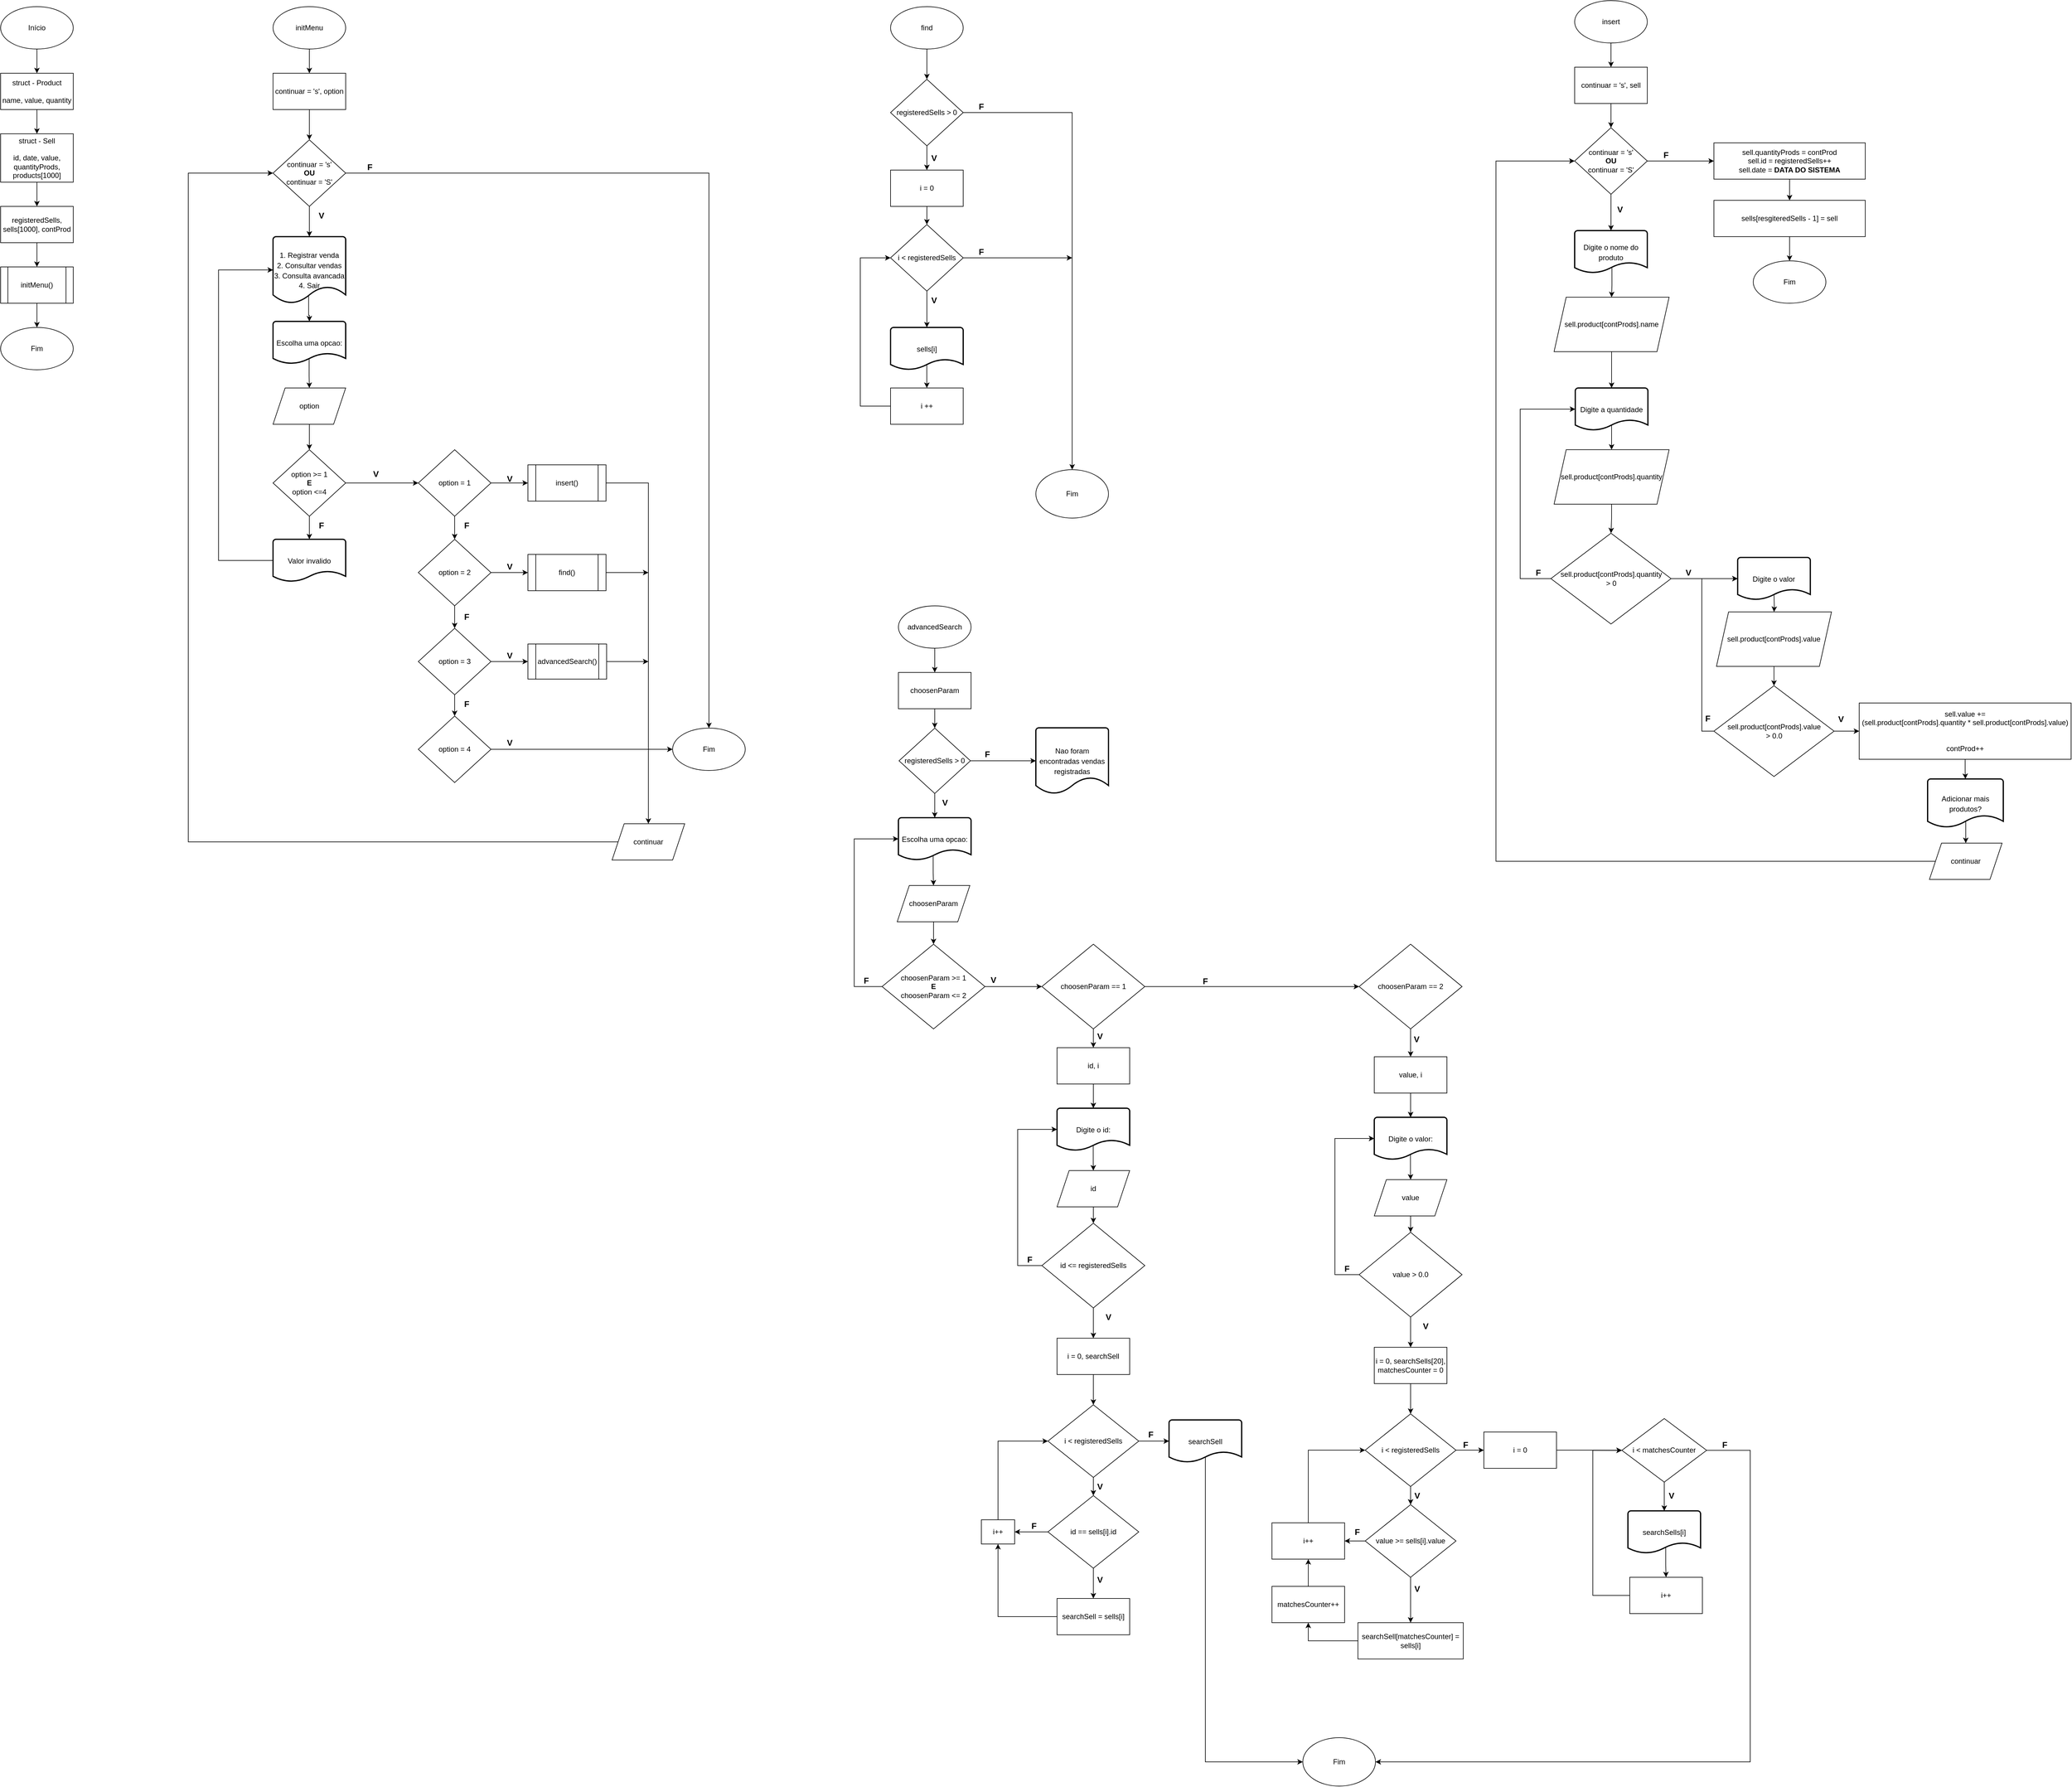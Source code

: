 <mxfile version="20.0.1" type="github">
  <diagram id="Y7C4bPwjppJKSVSHwJwJ" name="Page-6">
    <mxGraphModel dx="1237" dy="571" grid="1" gridSize="10" guides="1" tooltips="1" connect="1" arrows="1" fold="1" page="1" pageScale="1" pageWidth="4681" pageHeight="3300" math="0" shadow="0">
      <root>
        <mxCell id="0" />
        <mxCell id="1" parent="0" />
        <mxCell id="rLZFkDhWA4yX6U6YNb6V-4" value="" style="edgeStyle=orthogonalEdgeStyle;rounded=0;orthogonalLoop=1;jettySize=auto;html=1;" parent="1" source="rLZFkDhWA4yX6U6YNb6V-1" target="rLZFkDhWA4yX6U6YNb6V-2" edge="1">
          <mxGeometry relative="1" as="geometry" />
        </mxCell>
        <mxCell id="rLZFkDhWA4yX6U6YNb6V-1" value="Início" style="ellipse;whiteSpace=wrap;html=1;" parent="1" vertex="1">
          <mxGeometry x="70" y="40" width="120" height="70" as="geometry" />
        </mxCell>
        <mxCell id="rLZFkDhWA4yX6U6YNb6V-6" value="" style="edgeStyle=orthogonalEdgeStyle;rounded=0;orthogonalLoop=1;jettySize=auto;html=1;" parent="1" source="rLZFkDhWA4yX6U6YNb6V-2" target="rLZFkDhWA4yX6U6YNb6V-5" edge="1">
          <mxGeometry relative="1" as="geometry" />
        </mxCell>
        <mxCell id="rLZFkDhWA4yX6U6YNb6V-2" value="struct - Product&lt;br&gt;&lt;br&gt;name, value, quantity" style="rounded=0;whiteSpace=wrap;html=1;" parent="1" vertex="1">
          <mxGeometry x="70" y="150" width="120" height="60" as="geometry" />
        </mxCell>
        <mxCell id="rLZFkDhWA4yX6U6YNb6V-8" value="" style="edgeStyle=orthogonalEdgeStyle;rounded=0;orthogonalLoop=1;jettySize=auto;html=1;" parent="1" source="rLZFkDhWA4yX6U6YNb6V-5" target="rLZFkDhWA4yX6U6YNb6V-7" edge="1">
          <mxGeometry relative="1" as="geometry" />
        </mxCell>
        <mxCell id="rLZFkDhWA4yX6U6YNb6V-5" value="struct - Sell&lt;br&gt;&lt;br&gt;id, date, value, quantityProds, products[1000]" style="rounded=0;whiteSpace=wrap;html=1;" parent="1" vertex="1">
          <mxGeometry x="70" y="250" width="120" height="80" as="geometry" />
        </mxCell>
        <mxCell id="rLZFkDhWA4yX6U6YNb6V-10" value="" style="edgeStyle=orthogonalEdgeStyle;rounded=0;orthogonalLoop=1;jettySize=auto;html=1;" parent="1" source="rLZFkDhWA4yX6U6YNb6V-7" target="rLZFkDhWA4yX6U6YNb6V-9" edge="1">
          <mxGeometry relative="1" as="geometry" />
        </mxCell>
        <mxCell id="rLZFkDhWA4yX6U6YNb6V-7" value="registeredSells, sells[1000], contProd" style="rounded=0;whiteSpace=wrap;html=1;" parent="1" vertex="1">
          <mxGeometry x="70" y="370" width="120" height="60" as="geometry" />
        </mxCell>
        <mxCell id="rLZFkDhWA4yX6U6YNb6V-12" value="" style="edgeStyle=orthogonalEdgeStyle;rounded=0;orthogonalLoop=1;jettySize=auto;html=1;" parent="1" source="rLZFkDhWA4yX6U6YNb6V-9" edge="1">
          <mxGeometry relative="1" as="geometry">
            <mxPoint x="130" y="570" as="targetPoint" />
          </mxGeometry>
        </mxCell>
        <mxCell id="rLZFkDhWA4yX6U6YNb6V-9" value="initMenu()" style="shape=process;whiteSpace=wrap;html=1;backgroundOutline=1;" parent="1" vertex="1">
          <mxGeometry x="70" y="470" width="120" height="60" as="geometry" />
        </mxCell>
        <mxCell id="rLZFkDhWA4yX6U6YNb6V-17" value="" style="edgeStyle=orthogonalEdgeStyle;rounded=0;orthogonalLoop=1;jettySize=auto;html=1;" parent="1" source="rLZFkDhWA4yX6U6YNb6V-14" target="rLZFkDhWA4yX6U6YNb6V-16" edge="1">
          <mxGeometry relative="1" as="geometry" />
        </mxCell>
        <mxCell id="rLZFkDhWA4yX6U6YNb6V-14" value="initMenu" style="ellipse;whiteSpace=wrap;html=1;" parent="1" vertex="1">
          <mxGeometry x="520" y="40" width="120" height="70" as="geometry" />
        </mxCell>
        <mxCell id="rLZFkDhWA4yX6U6YNb6V-15" value="Fim" style="ellipse;whiteSpace=wrap;html=1;" parent="1" vertex="1">
          <mxGeometry x="70" y="570" width="120" height="70" as="geometry" />
        </mxCell>
        <mxCell id="rLZFkDhWA4yX6U6YNb6V-19" value="" style="edgeStyle=orthogonalEdgeStyle;rounded=0;orthogonalLoop=1;jettySize=auto;html=1;" parent="1" source="rLZFkDhWA4yX6U6YNb6V-16" target="rLZFkDhWA4yX6U6YNb6V-18" edge="1">
          <mxGeometry relative="1" as="geometry" />
        </mxCell>
        <mxCell id="rLZFkDhWA4yX6U6YNb6V-16" value="continuar = &#39;s&#39;, option" style="rounded=0;whiteSpace=wrap;html=1;" parent="1" vertex="1">
          <mxGeometry x="520" y="150" width="120" height="60" as="geometry" />
        </mxCell>
        <mxCell id="rLZFkDhWA4yX6U6YNb6V-21" style="edgeStyle=orthogonalEdgeStyle;rounded=0;orthogonalLoop=1;jettySize=auto;html=1;entryX=0.5;entryY=0;entryDx=0;entryDy=0;" parent="1" source="rLZFkDhWA4yX6U6YNb6V-18" target="rLZFkDhWA4yX6U6YNb6V-20" edge="1">
          <mxGeometry relative="1" as="geometry" />
        </mxCell>
        <mxCell id="rLZFkDhWA4yX6U6YNb6V-24" value="" style="edgeStyle=orthogonalEdgeStyle;rounded=0;orthogonalLoop=1;jettySize=auto;html=1;fontSize=14;" parent="1" source="rLZFkDhWA4yX6U6YNb6V-18" target="rLZFkDhWA4yX6U6YNb6V-23" edge="1">
          <mxGeometry relative="1" as="geometry" />
        </mxCell>
        <mxCell id="rLZFkDhWA4yX6U6YNb6V-18" value="continuar = &#39;s&#39;&lt;br&gt;&lt;b&gt;OU&lt;/b&gt;&lt;br&gt;continuar = &#39;S&#39;" style="rhombus;whiteSpace=wrap;html=1;" parent="1" vertex="1">
          <mxGeometry x="520" y="260" width="120" height="110" as="geometry" />
        </mxCell>
        <mxCell id="rLZFkDhWA4yX6U6YNb6V-20" value="Fim" style="ellipse;whiteSpace=wrap;html=1;" parent="1" vertex="1">
          <mxGeometry x="1180" y="1232" width="120" height="70" as="geometry" />
        </mxCell>
        <mxCell id="rLZFkDhWA4yX6U6YNb6V-22" value="&lt;font style=&quot;font-size: 14px;&quot;&gt;&lt;b&gt;F&lt;/b&gt;&lt;/font&gt;" style="text;html=1;strokeColor=none;fillColor=none;align=center;verticalAlign=middle;whiteSpace=wrap;rounded=0;" parent="1" vertex="1">
          <mxGeometry x="650" y="290" width="60" height="30" as="geometry" />
        </mxCell>
        <mxCell id="rLZFkDhWA4yX6U6YNb6V-26" value="" style="edgeStyle=orthogonalEdgeStyle;rounded=0;orthogonalLoop=1;jettySize=auto;html=1;fontSize=12;exitX=0.49;exitY=0.893;exitDx=0;exitDy=0;exitPerimeter=0;" parent="1" source="rLZFkDhWA4yX6U6YNb6V-23" target="rLZFkDhWA4yX6U6YNb6V-25" edge="1">
          <mxGeometry relative="1" as="geometry" />
        </mxCell>
        <mxCell id="rLZFkDhWA4yX6U6YNb6V-23" value="&lt;font style=&quot;font-size: 12px;&quot;&gt;1. Registrar venda&lt;br&gt;2. Consultar vendas&lt;br&gt;3. Consulta avancada&lt;br&gt;4. Sair&lt;/font&gt;" style="strokeWidth=2;html=1;shape=mxgraph.flowchart.document2;whiteSpace=wrap;size=0.25;fontSize=14;shadow=0;" parent="1" vertex="1">
          <mxGeometry x="520" y="420" width="120" height="110" as="geometry" />
        </mxCell>
        <mxCell id="rLZFkDhWA4yX6U6YNb6V-28" value="" style="edgeStyle=orthogonalEdgeStyle;rounded=0;orthogonalLoop=1;jettySize=auto;html=1;fontSize=12;exitX=0.497;exitY=0.877;exitDx=0;exitDy=0;exitPerimeter=0;" parent="1" source="rLZFkDhWA4yX6U6YNb6V-25" target="rLZFkDhWA4yX6U6YNb6V-27" edge="1">
          <mxGeometry relative="1" as="geometry" />
        </mxCell>
        <mxCell id="rLZFkDhWA4yX6U6YNb6V-25" value="&lt;span style=&quot;font-size: 12px;&quot;&gt;Escolha uma opcao:&lt;/span&gt;" style="strokeWidth=2;html=1;shape=mxgraph.flowchart.document2;whiteSpace=wrap;size=0.25;fontSize=14;shadow=0;" parent="1" vertex="1">
          <mxGeometry x="520" y="560" width="120" height="70" as="geometry" />
        </mxCell>
        <mxCell id="rLZFkDhWA4yX6U6YNb6V-31" value="" style="edgeStyle=orthogonalEdgeStyle;rounded=0;orthogonalLoop=1;jettySize=auto;html=1;fontSize=12;" parent="1" source="rLZFkDhWA4yX6U6YNb6V-27" target="rLZFkDhWA4yX6U6YNb6V-30" edge="1">
          <mxGeometry relative="1" as="geometry" />
        </mxCell>
        <mxCell id="rLZFkDhWA4yX6U6YNb6V-27" value="option" style="shape=parallelogram;perimeter=parallelogramPerimeter;whiteSpace=wrap;html=1;fixedSize=1;shadow=0;fontSize=12;" parent="1" vertex="1">
          <mxGeometry x="520" y="670" width="120" height="60" as="geometry" />
        </mxCell>
        <mxCell id="rLZFkDhWA4yX6U6YNb6V-34" value="" style="edgeStyle=orthogonalEdgeStyle;rounded=0;orthogonalLoop=1;jettySize=auto;html=1;fontSize=12;" parent="1" source="rLZFkDhWA4yX6U6YNb6V-30" target="rLZFkDhWA4yX6U6YNb6V-33" edge="1">
          <mxGeometry relative="1" as="geometry" />
        </mxCell>
        <mxCell id="rLZFkDhWA4yX6U6YNb6V-30" value="option &amp;gt;= 1&lt;br&gt;&lt;b&gt;E&lt;/b&gt;&lt;br&gt;option &amp;lt;=4" style="rhombus;whiteSpace=wrap;html=1;" parent="1" vertex="1">
          <mxGeometry x="520" y="772" width="120" height="110" as="geometry" />
        </mxCell>
        <mxCell id="rLZFkDhWA4yX6U6YNb6V-35" style="edgeStyle=orthogonalEdgeStyle;rounded=0;orthogonalLoop=1;jettySize=auto;html=1;fontSize=12;entryX=0;entryY=0.5;entryDx=0;entryDy=0;entryPerimeter=0;" parent="1" source="rLZFkDhWA4yX6U6YNb6V-33" target="rLZFkDhWA4yX6U6YNb6V-23" edge="1">
          <mxGeometry relative="1" as="geometry">
            <mxPoint x="430" y="490" as="targetPoint" />
            <Array as="points">
              <mxPoint x="430" y="955" />
              <mxPoint x="430" y="475" />
            </Array>
          </mxGeometry>
        </mxCell>
        <mxCell id="rLZFkDhWA4yX6U6YNb6V-33" value="&lt;span style=&quot;font-size: 12px;&quot;&gt;Valor invalido&lt;/span&gt;" style="strokeWidth=2;html=1;shape=mxgraph.flowchart.document2;whiteSpace=wrap;size=0.25;fontSize=14;shadow=0;" parent="1" vertex="1">
          <mxGeometry x="520" y="920" width="120" height="70" as="geometry" />
        </mxCell>
        <mxCell id="rLZFkDhWA4yX6U6YNb6V-36" value="&lt;font style=&quot;font-size: 14px;&quot;&gt;&lt;b&gt;F&lt;/b&gt;&lt;/font&gt;" style="text;html=1;strokeColor=none;fillColor=none;align=center;verticalAlign=middle;whiteSpace=wrap;rounded=0;" parent="1" vertex="1">
          <mxGeometry x="570" y="882" width="60" height="30" as="geometry" />
        </mxCell>
        <mxCell id="rLZFkDhWA4yX6U6YNb6V-42" value="" style="edgeStyle=orthogonalEdgeStyle;rounded=0;orthogonalLoop=1;jettySize=auto;html=1;fontSize=12;" parent="1" source="rLZFkDhWA4yX6U6YNb6V-37" target="rLZFkDhWA4yX6U6YNb6V-41" edge="1">
          <mxGeometry relative="1" as="geometry" />
        </mxCell>
        <mxCell id="rLZFkDhWA4yX6U6YNb6V-54" style="edgeStyle=orthogonalEdgeStyle;rounded=0;orthogonalLoop=1;jettySize=auto;html=1;entryX=0;entryY=0.5;entryDx=0;entryDy=0;fontSize=12;" parent="1" source="rLZFkDhWA4yX6U6YNb6V-37" target="rLZFkDhWA4yX6U6YNb6V-53" edge="1">
          <mxGeometry relative="1" as="geometry" />
        </mxCell>
        <mxCell id="rLZFkDhWA4yX6U6YNb6V-37" value="option = 1" style="rhombus;whiteSpace=wrap;html=1;" parent="1" vertex="1">
          <mxGeometry x="760" y="772" width="120" height="110" as="geometry" />
        </mxCell>
        <mxCell id="rLZFkDhWA4yX6U6YNb6V-39" value="" style="endArrow=classic;html=1;rounded=0;fontSize=12;entryX=0;entryY=0.5;entryDx=0;entryDy=0;" parent="1" source="rLZFkDhWA4yX6U6YNb6V-30" target="rLZFkDhWA4yX6U6YNb6V-37" edge="1">
          <mxGeometry width="50" height="50" relative="1" as="geometry">
            <mxPoint x="640" y="877" as="sourcePoint" />
            <mxPoint x="710.711" y="827" as="targetPoint" />
          </mxGeometry>
        </mxCell>
        <mxCell id="rLZFkDhWA4yX6U6YNb6V-40" value="&lt;font style=&quot;font-size: 14px;&quot;&gt;&lt;b&gt;V&lt;/b&gt;&lt;/font&gt;" style="text;html=1;strokeColor=none;fillColor=none;align=center;verticalAlign=middle;whiteSpace=wrap;rounded=0;" parent="1" vertex="1">
          <mxGeometry x="660" y="797" width="60" height="30" as="geometry" />
        </mxCell>
        <mxCell id="rLZFkDhWA4yX6U6YNb6V-45" value="" style="edgeStyle=orthogonalEdgeStyle;rounded=0;orthogonalLoop=1;jettySize=auto;html=1;fontSize=12;" parent="1" source="rLZFkDhWA4yX6U6YNb6V-41" target="rLZFkDhWA4yX6U6YNb6V-44" edge="1">
          <mxGeometry relative="1" as="geometry" />
        </mxCell>
        <mxCell id="rLZFkDhWA4yX6U6YNb6V-57" value="" style="edgeStyle=orthogonalEdgeStyle;rounded=0;orthogonalLoop=1;jettySize=auto;html=1;fontSize=12;" parent="1" source="rLZFkDhWA4yX6U6YNb6V-41" target="rLZFkDhWA4yX6U6YNb6V-56" edge="1">
          <mxGeometry relative="1" as="geometry" />
        </mxCell>
        <mxCell id="rLZFkDhWA4yX6U6YNb6V-41" value="option = 2" style="rhombus;whiteSpace=wrap;html=1;" parent="1" vertex="1">
          <mxGeometry x="760" y="920" width="120" height="110" as="geometry" />
        </mxCell>
        <mxCell id="rLZFkDhWA4yX6U6YNb6V-43" value="&lt;font style=&quot;font-size: 14px;&quot;&gt;&lt;b&gt;F&lt;/b&gt;&lt;/font&gt;" style="text;html=1;strokeColor=none;fillColor=none;align=center;verticalAlign=middle;whiteSpace=wrap;rounded=0;" parent="1" vertex="1">
          <mxGeometry x="810" y="882" width="60" height="30" as="geometry" />
        </mxCell>
        <mxCell id="rLZFkDhWA4yX6U6YNb6V-48" value="" style="edgeStyle=orthogonalEdgeStyle;rounded=0;orthogonalLoop=1;jettySize=auto;html=1;fontSize=12;" parent="1" source="rLZFkDhWA4yX6U6YNb6V-44" target="rLZFkDhWA4yX6U6YNb6V-47" edge="1">
          <mxGeometry relative="1" as="geometry" />
        </mxCell>
        <mxCell id="rLZFkDhWA4yX6U6YNb6V-60" style="edgeStyle=orthogonalEdgeStyle;rounded=0;orthogonalLoop=1;jettySize=auto;html=1;entryX=0;entryY=0.5;entryDx=0;entryDy=0;fontSize=12;" parent="1" source="rLZFkDhWA4yX6U6YNb6V-44" target="rLZFkDhWA4yX6U6YNb6V-59" edge="1">
          <mxGeometry relative="1" as="geometry" />
        </mxCell>
        <mxCell id="rLZFkDhWA4yX6U6YNb6V-44" value="option = 3" style="rhombus;whiteSpace=wrap;html=1;" parent="1" vertex="1">
          <mxGeometry x="760" y="1067" width="120" height="110" as="geometry" />
        </mxCell>
        <mxCell id="rLZFkDhWA4yX6U6YNb6V-46" value="&lt;font style=&quot;font-size: 14px;&quot;&gt;&lt;b&gt;F&lt;/b&gt;&lt;/font&gt;" style="text;html=1;strokeColor=none;fillColor=none;align=center;verticalAlign=middle;whiteSpace=wrap;rounded=0;" parent="1" vertex="1">
          <mxGeometry x="810" y="1033" width="60" height="30" as="geometry" />
        </mxCell>
        <mxCell id="rLZFkDhWA4yX6U6YNb6V-51" style="edgeStyle=orthogonalEdgeStyle;rounded=0;orthogonalLoop=1;jettySize=auto;html=1;entryX=0;entryY=0.5;entryDx=0;entryDy=0;fontSize=12;" parent="1" source="rLZFkDhWA4yX6U6YNb6V-47" target="rLZFkDhWA4yX6U6YNb6V-20" edge="1">
          <mxGeometry relative="1" as="geometry" />
        </mxCell>
        <mxCell id="rLZFkDhWA4yX6U6YNb6V-47" value="option = 4" style="rhombus;whiteSpace=wrap;html=1;" parent="1" vertex="1">
          <mxGeometry x="760" y="1212" width="120" height="110" as="geometry" />
        </mxCell>
        <mxCell id="rLZFkDhWA4yX6U6YNb6V-49" value="&lt;font style=&quot;font-size: 14px;&quot;&gt;&lt;b&gt;F&lt;/b&gt;&lt;/font&gt;" style="text;html=1;strokeColor=none;fillColor=none;align=center;verticalAlign=middle;whiteSpace=wrap;rounded=0;" parent="1" vertex="1">
          <mxGeometry x="810" y="1177" width="60" height="30" as="geometry" />
        </mxCell>
        <mxCell id="rLZFkDhWA4yX6U6YNb6V-52" value="&lt;font style=&quot;font-size: 14px;&quot;&gt;&lt;b&gt;V&lt;/b&gt;&lt;/font&gt;" style="text;html=1;strokeColor=none;fillColor=none;align=center;verticalAlign=middle;whiteSpace=wrap;rounded=0;" parent="1" vertex="1">
          <mxGeometry x="881" y="1241" width="60" height="30" as="geometry" />
        </mxCell>
        <mxCell id="rLZFkDhWA4yX6U6YNb6V-64" style="edgeStyle=orthogonalEdgeStyle;rounded=0;orthogonalLoop=1;jettySize=auto;html=1;exitX=1;exitY=0.5;exitDx=0;exitDy=0;fontSize=12;entryX=0.5;entryY=0;entryDx=0;entryDy=0;" parent="1" source="rLZFkDhWA4yX6U6YNb6V-53" target="rLZFkDhWA4yX6U6YNb6V-63" edge="1">
          <mxGeometry relative="1" as="geometry">
            <mxPoint x="1160" y="1260" as="targetPoint" />
          </mxGeometry>
        </mxCell>
        <mxCell id="rLZFkDhWA4yX6U6YNb6V-53" value="insert()" style="shape=process;whiteSpace=wrap;html=1;backgroundOutline=1;shadow=0;fontSize=12;" parent="1" vertex="1">
          <mxGeometry x="941" y="797" width="129" height="60" as="geometry" />
        </mxCell>
        <mxCell id="rLZFkDhWA4yX6U6YNb6V-66" style="edgeStyle=orthogonalEdgeStyle;rounded=0;orthogonalLoop=1;jettySize=auto;html=1;fontSize=12;" parent="1" source="rLZFkDhWA4yX6U6YNb6V-56" edge="1">
          <mxGeometry relative="1" as="geometry">
            <mxPoint x="1140" y="975" as="targetPoint" />
          </mxGeometry>
        </mxCell>
        <mxCell id="rLZFkDhWA4yX6U6YNb6V-56" value="find()" style="shape=process;whiteSpace=wrap;html=1;backgroundOutline=1;shadow=0;fontSize=12;" parent="1" vertex="1">
          <mxGeometry x="941" y="945" width="129" height="60" as="geometry" />
        </mxCell>
        <mxCell id="c-7Q1v0U-zm9Be6gIihk-56" style="edgeStyle=orthogonalEdgeStyle;rounded=0;orthogonalLoop=1;jettySize=auto;html=1;" edge="1" parent="1" source="rLZFkDhWA4yX6U6YNb6V-59">
          <mxGeometry relative="1" as="geometry">
            <mxPoint x="1140" y="1122" as="targetPoint" />
          </mxGeometry>
        </mxCell>
        <mxCell id="rLZFkDhWA4yX6U6YNb6V-59" value="advancedSearch()" style="shape=process;whiteSpace=wrap;html=1;backgroundOutline=1;shadow=0;fontSize=12;" parent="1" vertex="1">
          <mxGeometry x="941" y="1093" width="130" height="58" as="geometry" />
        </mxCell>
        <mxCell id="rLZFkDhWA4yX6U6YNb6V-62" value="&lt;font style=&quot;font-size: 14px;&quot;&gt;&lt;b&gt;V&lt;/b&gt;&lt;/font&gt;" style="text;html=1;strokeColor=none;fillColor=none;align=center;verticalAlign=middle;whiteSpace=wrap;rounded=0;" parent="1" vertex="1">
          <mxGeometry x="570" y="370" width="60" height="30" as="geometry" />
        </mxCell>
        <mxCell id="rLZFkDhWA4yX6U6YNb6V-67" style="edgeStyle=orthogonalEdgeStyle;rounded=0;orthogonalLoop=1;jettySize=auto;html=1;entryX=0;entryY=0.5;entryDx=0;entryDy=0;fontSize=12;" parent="1" source="rLZFkDhWA4yX6U6YNb6V-63" target="rLZFkDhWA4yX6U6YNb6V-18" edge="1">
          <mxGeometry relative="1" as="geometry">
            <Array as="points">
              <mxPoint x="380" y="1420" />
              <mxPoint x="380" y="315" />
            </Array>
          </mxGeometry>
        </mxCell>
        <mxCell id="rLZFkDhWA4yX6U6YNb6V-63" value="continuar" style="shape=parallelogram;perimeter=parallelogramPerimeter;whiteSpace=wrap;html=1;fixedSize=1;shadow=0;fontSize=12;" parent="1" vertex="1">
          <mxGeometry x="1080" y="1390" width="120" height="60" as="geometry" />
        </mxCell>
        <mxCell id="rLZFkDhWA4yX6U6YNb6V-68" value="&lt;font style=&quot;font-size: 14px;&quot;&gt;&lt;b&gt;V&lt;/b&gt;&lt;/font&gt;" style="text;html=1;strokeColor=none;fillColor=none;align=center;verticalAlign=middle;whiteSpace=wrap;rounded=0;" parent="1" vertex="1">
          <mxGeometry x="881" y="1097" width="60" height="30" as="geometry" />
        </mxCell>
        <mxCell id="rLZFkDhWA4yX6U6YNb6V-69" value="&lt;font style=&quot;font-size: 14px;&quot;&gt;&lt;b&gt;V&lt;/b&gt;&lt;/font&gt;" style="text;html=1;strokeColor=none;fillColor=none;align=center;verticalAlign=middle;whiteSpace=wrap;rounded=0;" parent="1" vertex="1">
          <mxGeometry x="881" y="950" width="60" height="30" as="geometry" />
        </mxCell>
        <mxCell id="rLZFkDhWA4yX6U6YNb6V-71" value="&lt;font style=&quot;font-size: 14px;&quot;&gt;&lt;b&gt;V&lt;/b&gt;&lt;/font&gt;" style="text;html=1;strokeColor=none;fillColor=none;align=center;verticalAlign=middle;whiteSpace=wrap;rounded=0;" parent="1" vertex="1">
          <mxGeometry x="881" y="805" width="60" height="30" as="geometry" />
        </mxCell>
        <mxCell id="rLZFkDhWA4yX6U6YNb6V-79" style="edgeStyle=orthogonalEdgeStyle;rounded=0;orthogonalLoop=1;jettySize=auto;html=1;fontSize=12;" parent="1" source="rLZFkDhWA4yX6U6YNb6V-73" target="rLZFkDhWA4yX6U6YNb6V-74" edge="1">
          <mxGeometry relative="1" as="geometry" />
        </mxCell>
        <mxCell id="rLZFkDhWA4yX6U6YNb6V-73" value="find" style="ellipse;whiteSpace=wrap;html=1;" parent="1" vertex="1">
          <mxGeometry x="1540" y="40" width="120" height="70" as="geometry" />
        </mxCell>
        <mxCell id="rLZFkDhWA4yX6U6YNb6V-76" style="edgeStyle=orthogonalEdgeStyle;rounded=0;orthogonalLoop=1;jettySize=auto;html=1;entryX=0.5;entryY=0;entryDx=0;entryDy=0;fontSize=12;" parent="1" source="rLZFkDhWA4yX6U6YNb6V-74" target="rLZFkDhWA4yX6U6YNb6V-75" edge="1">
          <mxGeometry relative="1" as="geometry" />
        </mxCell>
        <mxCell id="rLZFkDhWA4yX6U6YNb6V-81" value="" style="edgeStyle=orthogonalEdgeStyle;rounded=0;orthogonalLoop=1;jettySize=auto;html=1;fontSize=12;" parent="1" source="rLZFkDhWA4yX6U6YNb6V-74" edge="1">
          <mxGeometry relative="1" as="geometry">
            <mxPoint x="1600" y="310" as="targetPoint" />
          </mxGeometry>
        </mxCell>
        <mxCell id="rLZFkDhWA4yX6U6YNb6V-74" value="registeredSells &amp;gt; 0" style="rhombus;whiteSpace=wrap;html=1;" parent="1" vertex="1">
          <mxGeometry x="1540" y="160" width="120" height="110" as="geometry" />
        </mxCell>
        <mxCell id="rLZFkDhWA4yX6U6YNb6V-75" value="Fim" style="ellipse;whiteSpace=wrap;html=1;shadow=0;fontSize=12;" parent="1" vertex="1">
          <mxGeometry x="1780" y="805" width="120" height="80" as="geometry" />
        </mxCell>
        <mxCell id="rLZFkDhWA4yX6U6YNb6V-77" value="&lt;font style=&quot;font-size: 14px;&quot;&gt;&lt;b&gt;F&lt;/b&gt;&lt;/font&gt;" style="text;html=1;strokeColor=none;fillColor=none;align=center;verticalAlign=middle;whiteSpace=wrap;rounded=0;" parent="1" vertex="1">
          <mxGeometry x="1660" y="190" width="60" height="30" as="geometry" />
        </mxCell>
        <mxCell id="rLZFkDhWA4yX6U6YNb6V-82" value="&lt;font style=&quot;font-size: 14px;&quot;&gt;&lt;b&gt;V&lt;/b&gt;&lt;/font&gt;" style="text;html=1;strokeColor=none;fillColor=none;align=center;verticalAlign=middle;whiteSpace=wrap;rounded=0;" parent="1" vertex="1">
          <mxGeometry x="1582" y="275" width="60" height="30" as="geometry" />
        </mxCell>
        <mxCell id="rLZFkDhWA4yX6U6YNb6V-85" value="" style="edgeStyle=orthogonalEdgeStyle;rounded=0;orthogonalLoop=1;jettySize=auto;html=1;fontSize=12;" parent="1" source="rLZFkDhWA4yX6U6YNb6V-83" target="rLZFkDhWA4yX6U6YNb6V-84" edge="1">
          <mxGeometry relative="1" as="geometry" />
        </mxCell>
        <mxCell id="rLZFkDhWA4yX6U6YNb6V-83" value="i = 0" style="rounded=0;whiteSpace=wrap;html=1;" parent="1" vertex="1">
          <mxGeometry x="1540" y="310" width="120" height="60" as="geometry" />
        </mxCell>
        <mxCell id="rLZFkDhWA4yX6U6YNb6V-86" style="edgeStyle=orthogonalEdgeStyle;rounded=0;orthogonalLoop=1;jettySize=auto;html=1;fontSize=12;" parent="1" source="rLZFkDhWA4yX6U6YNb6V-84" edge="1">
          <mxGeometry relative="1" as="geometry">
            <mxPoint x="1840" y="455" as="targetPoint" />
          </mxGeometry>
        </mxCell>
        <mxCell id="rLZFkDhWA4yX6U6YNb6V-93" style="edgeStyle=orthogonalEdgeStyle;rounded=0;orthogonalLoop=1;jettySize=auto;html=1;fontSize=12;" parent="1" source="rLZFkDhWA4yX6U6YNb6V-84" target="rLZFkDhWA4yX6U6YNb6V-92" edge="1">
          <mxGeometry relative="1" as="geometry" />
        </mxCell>
        <mxCell id="rLZFkDhWA4yX6U6YNb6V-84" value="i &amp;lt; registeredSells" style="rhombus;whiteSpace=wrap;html=1;" parent="1" vertex="1">
          <mxGeometry x="1540" y="400" width="120" height="110" as="geometry" />
        </mxCell>
        <mxCell id="rLZFkDhWA4yX6U6YNb6V-87" value="&lt;font style=&quot;font-size: 14px;&quot;&gt;&lt;b&gt;F&lt;/b&gt;&lt;/font&gt;" style="text;html=1;strokeColor=none;fillColor=none;align=center;verticalAlign=middle;whiteSpace=wrap;rounded=0;" parent="1" vertex="1">
          <mxGeometry x="1660" y="430" width="60" height="30" as="geometry" />
        </mxCell>
        <mxCell id="rLZFkDhWA4yX6U6YNb6V-95" style="edgeStyle=orthogonalEdgeStyle;rounded=0;orthogonalLoop=1;jettySize=auto;html=1;entryX=0;entryY=0.5;entryDx=0;entryDy=0;fontSize=12;" parent="1" source="rLZFkDhWA4yX6U6YNb6V-88" target="rLZFkDhWA4yX6U6YNb6V-84" edge="1">
          <mxGeometry relative="1" as="geometry">
            <Array as="points">
              <mxPoint x="1490" y="700" />
              <mxPoint x="1490" y="455" />
            </Array>
          </mxGeometry>
        </mxCell>
        <mxCell id="rLZFkDhWA4yX6U6YNb6V-88" value="i ++" style="rounded=0;whiteSpace=wrap;html=1;" parent="1" vertex="1">
          <mxGeometry x="1540" y="670" width="120" height="60" as="geometry" />
        </mxCell>
        <mxCell id="rLZFkDhWA4yX6U6YNb6V-90" value="&lt;font style=&quot;font-size: 14px;&quot;&gt;&lt;b&gt;V&lt;/b&gt;&lt;/font&gt;" style="text;html=1;strokeColor=none;fillColor=none;align=center;verticalAlign=middle;whiteSpace=wrap;rounded=0;" parent="1" vertex="1">
          <mxGeometry x="1582" y="510" width="60" height="30" as="geometry" />
        </mxCell>
        <mxCell id="rLZFkDhWA4yX6U6YNb6V-94" value="" style="edgeStyle=orthogonalEdgeStyle;rounded=0;orthogonalLoop=1;jettySize=auto;html=1;fontSize=12;exitX=0.499;exitY=0.861;exitDx=0;exitDy=0;exitPerimeter=0;" parent="1" source="rLZFkDhWA4yX6U6YNb6V-92" target="rLZFkDhWA4yX6U6YNb6V-88" edge="1">
          <mxGeometry relative="1" as="geometry" />
        </mxCell>
        <mxCell id="rLZFkDhWA4yX6U6YNb6V-92" value="&lt;span style=&quot;font-size: 12px;&quot;&gt;sells[i]&lt;/span&gt;" style="strokeWidth=2;html=1;shape=mxgraph.flowchart.document2;whiteSpace=wrap;size=0.25;fontSize=14;shadow=0;" parent="1" vertex="1">
          <mxGeometry x="1540" y="570" width="120" height="70" as="geometry" />
        </mxCell>
        <mxCell id="c-7Q1v0U-zm9Be6gIihk-3" value="" style="edgeStyle=orthogonalEdgeStyle;rounded=0;orthogonalLoop=1;jettySize=auto;html=1;" edge="1" parent="1" source="c-7Q1v0U-zm9Be6gIihk-1" target="c-7Q1v0U-zm9Be6gIihk-2">
          <mxGeometry relative="1" as="geometry" />
        </mxCell>
        <mxCell id="c-7Q1v0U-zm9Be6gIihk-1" value="insert" style="ellipse;whiteSpace=wrap;html=1;" vertex="1" parent="1">
          <mxGeometry x="2670" y="30" width="120" height="70" as="geometry" />
        </mxCell>
        <mxCell id="c-7Q1v0U-zm9Be6gIihk-5" value="" style="edgeStyle=orthogonalEdgeStyle;rounded=0;orthogonalLoop=1;jettySize=auto;html=1;" edge="1" parent="1" source="c-7Q1v0U-zm9Be6gIihk-2" target="c-7Q1v0U-zm9Be6gIihk-4">
          <mxGeometry relative="1" as="geometry" />
        </mxCell>
        <mxCell id="c-7Q1v0U-zm9Be6gIihk-2" value="continuar = &#39;s&#39;, sell" style="rounded=0;whiteSpace=wrap;html=1;" vertex="1" parent="1">
          <mxGeometry x="2670" y="140" width="120" height="60" as="geometry" />
        </mxCell>
        <mxCell id="c-7Q1v0U-zm9Be6gIihk-16" style="edgeStyle=orthogonalEdgeStyle;rounded=0;orthogonalLoop=1;jettySize=auto;html=1;exitX=0.5;exitY=1;exitDx=0;exitDy=0;entryX=0.5;entryY=0;entryDx=0;entryDy=0;entryPerimeter=0;" edge="1" parent="1" source="c-7Q1v0U-zm9Be6gIihk-4" target="c-7Q1v0U-zm9Be6gIihk-15">
          <mxGeometry relative="1" as="geometry" />
        </mxCell>
        <mxCell id="c-7Q1v0U-zm9Be6gIihk-51" value="" style="edgeStyle=orthogonalEdgeStyle;rounded=0;orthogonalLoop=1;jettySize=auto;html=1;" edge="1" parent="1" source="c-7Q1v0U-zm9Be6gIihk-4" target="c-7Q1v0U-zm9Be6gIihk-50">
          <mxGeometry relative="1" as="geometry" />
        </mxCell>
        <mxCell id="c-7Q1v0U-zm9Be6gIihk-4" value="continuar = &#39;s&#39;&lt;br&gt;&lt;b&gt;OU&lt;/b&gt;&lt;br&gt;continuar = &#39;S&#39;" style="rhombus;whiteSpace=wrap;html=1;" vertex="1" parent="1">
          <mxGeometry x="2670" y="240" width="120" height="110" as="geometry" />
        </mxCell>
        <mxCell id="c-7Q1v0U-zm9Be6gIihk-9" value="&lt;font style=&quot;font-size: 14px;&quot;&gt;&lt;b&gt;F&lt;/b&gt;&lt;/font&gt;" style="text;html=1;strokeColor=none;fillColor=none;align=center;verticalAlign=middle;whiteSpace=wrap;rounded=0;" vertex="1" parent="1">
          <mxGeometry x="2791" y="270" width="60" height="30" as="geometry" />
        </mxCell>
        <mxCell id="c-7Q1v0U-zm9Be6gIihk-10" value="&lt;font style=&quot;font-size: 14px;&quot;&gt;&lt;b&gt;V&lt;/b&gt;&lt;/font&gt;" style="text;html=1;strokeColor=none;fillColor=none;align=center;verticalAlign=middle;whiteSpace=wrap;rounded=0;" vertex="1" parent="1">
          <mxGeometry x="2715" y="360" width="60" height="30" as="geometry" />
        </mxCell>
        <mxCell id="c-7Q1v0U-zm9Be6gIihk-19" value="" style="edgeStyle=orthogonalEdgeStyle;rounded=0;orthogonalLoop=1;jettySize=auto;html=1;" edge="1" parent="1" source="c-7Q1v0U-zm9Be6gIihk-12" target="c-7Q1v0U-zm9Be6gIihk-18">
          <mxGeometry relative="1" as="geometry" />
        </mxCell>
        <mxCell id="c-7Q1v0U-zm9Be6gIihk-12" value="sell.product[contProds].name" style="shape=parallelogram;perimeter=parallelogramPerimeter;whiteSpace=wrap;html=1;fixedSize=1;" vertex="1" parent="1">
          <mxGeometry x="2636" y="520" width="190" height="90" as="geometry" />
        </mxCell>
        <mxCell id="c-7Q1v0U-zm9Be6gIihk-17" value="" style="edgeStyle=orthogonalEdgeStyle;rounded=0;orthogonalLoop=1;jettySize=auto;html=1;exitX=0.513;exitY=0.88;exitDx=0;exitDy=0;exitPerimeter=0;" edge="1" parent="1" source="c-7Q1v0U-zm9Be6gIihk-15" target="c-7Q1v0U-zm9Be6gIihk-12">
          <mxGeometry relative="1" as="geometry" />
        </mxCell>
        <mxCell id="c-7Q1v0U-zm9Be6gIihk-15" value="&lt;span style=&quot;font-size: 12px;&quot;&gt;Digite o nome do produto&lt;/span&gt;" style="strokeWidth=2;html=1;shape=mxgraph.flowchart.document2;whiteSpace=wrap;size=0.25;fontSize=14;shadow=0;" vertex="1" parent="1">
          <mxGeometry x="2670" y="410" width="120" height="70" as="geometry" />
        </mxCell>
        <mxCell id="c-7Q1v0U-zm9Be6gIihk-21" value="" style="edgeStyle=orthogonalEdgeStyle;rounded=0;orthogonalLoop=1;jettySize=auto;html=1;exitX=0.5;exitY=0.714;exitDx=0;exitDy=0;exitPerimeter=0;" edge="1" parent="1" source="c-7Q1v0U-zm9Be6gIihk-18" target="c-7Q1v0U-zm9Be6gIihk-20">
          <mxGeometry relative="1" as="geometry" />
        </mxCell>
        <mxCell id="c-7Q1v0U-zm9Be6gIihk-18" value="&lt;span style=&quot;font-size: 12px;&quot;&gt;Digite a quantidade&lt;/span&gt;" style="strokeWidth=2;html=1;shape=mxgraph.flowchart.document2;whiteSpace=wrap;size=0.25;fontSize=14;shadow=0;" vertex="1" parent="1">
          <mxGeometry x="2671" y="670" width="120" height="70" as="geometry" />
        </mxCell>
        <mxCell id="c-7Q1v0U-zm9Be6gIihk-23" value="" style="edgeStyle=orthogonalEdgeStyle;rounded=0;orthogonalLoop=1;jettySize=auto;html=1;" edge="1" parent="1" source="c-7Q1v0U-zm9Be6gIihk-20" target="c-7Q1v0U-zm9Be6gIihk-22">
          <mxGeometry relative="1" as="geometry" />
        </mxCell>
        <mxCell id="c-7Q1v0U-zm9Be6gIihk-20" value="sell.product[contProds].quantity" style="shape=parallelogram;perimeter=parallelogramPerimeter;whiteSpace=wrap;html=1;fixedSize=1;" vertex="1" parent="1">
          <mxGeometry x="2636" y="772" width="190" height="90" as="geometry" />
        </mxCell>
        <mxCell id="c-7Q1v0U-zm9Be6gIihk-24" style="edgeStyle=orthogonalEdgeStyle;rounded=0;orthogonalLoop=1;jettySize=auto;html=1;exitX=0;exitY=0.5;exitDx=0;exitDy=0;entryX=0;entryY=0.5;entryDx=0;entryDy=0;entryPerimeter=0;" edge="1" parent="1" source="c-7Q1v0U-zm9Be6gIihk-22" target="c-7Q1v0U-zm9Be6gIihk-18">
          <mxGeometry relative="1" as="geometry">
            <Array as="points">
              <mxPoint x="2580" y="985" />
              <mxPoint x="2580" y="705" />
            </Array>
          </mxGeometry>
        </mxCell>
        <mxCell id="c-7Q1v0U-zm9Be6gIihk-27" style="edgeStyle=orthogonalEdgeStyle;rounded=0;orthogonalLoop=1;jettySize=auto;html=1;exitX=1;exitY=0.5;exitDx=0;exitDy=0;entryX=0;entryY=0.5;entryDx=0;entryDy=0;entryPerimeter=0;" edge="1" parent="1" source="c-7Q1v0U-zm9Be6gIihk-22" target="c-7Q1v0U-zm9Be6gIihk-26">
          <mxGeometry relative="1" as="geometry" />
        </mxCell>
        <mxCell id="c-7Q1v0U-zm9Be6gIihk-22" value="&lt;span style=&quot;&quot;&gt;sell.product[contProds].quantity&lt;br&gt;&amp;gt; 0&lt;br&gt;&lt;/span&gt;" style="rhombus;whiteSpace=wrap;html=1;" vertex="1" parent="1">
          <mxGeometry x="2630.75" y="910" width="198.5" height="150" as="geometry" />
        </mxCell>
        <mxCell id="c-7Q1v0U-zm9Be6gIihk-25" value="&lt;font style=&quot;font-size: 14px;&quot;&gt;&lt;b&gt;F&lt;/b&gt;&lt;/font&gt;" style="text;html=1;strokeColor=none;fillColor=none;align=center;verticalAlign=middle;whiteSpace=wrap;rounded=0;" vertex="1" parent="1">
          <mxGeometry x="2580" y="960" width="60" height="30" as="geometry" />
        </mxCell>
        <mxCell id="c-7Q1v0U-zm9Be6gIihk-31" value="" style="edgeStyle=orthogonalEdgeStyle;rounded=0;orthogonalLoop=1;jettySize=auto;html=1;" edge="1" parent="1" target="c-7Q1v0U-zm9Be6gIihk-30">
          <mxGeometry relative="1" as="geometry">
            <mxPoint x="2999.25" y="1010" as="sourcePoint" />
          </mxGeometry>
        </mxCell>
        <mxCell id="c-7Q1v0U-zm9Be6gIihk-26" value="&lt;span style=&quot;font-size: 12px;&quot;&gt;Digite o valor&lt;/span&gt;" style="strokeWidth=2;html=1;shape=mxgraph.flowchart.document2;whiteSpace=wrap;size=0.25;fontSize=14;shadow=0;" vertex="1" parent="1">
          <mxGeometry x="2939.25" y="950" width="120" height="70" as="geometry" />
        </mxCell>
        <mxCell id="c-7Q1v0U-zm9Be6gIihk-28" value="&lt;font style=&quot;font-size: 14px;&quot;&gt;&lt;b&gt;V&lt;/b&gt;&lt;/font&gt;" style="text;html=1;strokeColor=none;fillColor=none;align=center;verticalAlign=middle;whiteSpace=wrap;rounded=0;" vertex="1" parent="1">
          <mxGeometry x="2828" y="960" width="60" height="30" as="geometry" />
        </mxCell>
        <mxCell id="c-7Q1v0U-zm9Be6gIihk-33" style="edgeStyle=orthogonalEdgeStyle;rounded=0;orthogonalLoop=1;jettySize=auto;html=1;exitX=0.5;exitY=1;exitDx=0;exitDy=0;entryX=0.5;entryY=0;entryDx=0;entryDy=0;" edge="1" parent="1" source="c-7Q1v0U-zm9Be6gIihk-30" target="c-7Q1v0U-zm9Be6gIihk-32">
          <mxGeometry relative="1" as="geometry" />
        </mxCell>
        <mxCell id="c-7Q1v0U-zm9Be6gIihk-30" value="sell.product[contProds].value" style="shape=parallelogram;perimeter=parallelogramPerimeter;whiteSpace=wrap;html=1;fixedSize=1;" vertex="1" parent="1">
          <mxGeometry x="2904.25" y="1040" width="190" height="90" as="geometry" />
        </mxCell>
        <mxCell id="c-7Q1v0U-zm9Be6gIihk-34" style="edgeStyle=orthogonalEdgeStyle;rounded=0;orthogonalLoop=1;jettySize=auto;html=1;exitX=0;exitY=0.5;exitDx=0;exitDy=0;entryX=0;entryY=0.5;entryDx=0;entryDy=0;entryPerimeter=0;" edge="1" parent="1" source="c-7Q1v0U-zm9Be6gIihk-32" target="c-7Q1v0U-zm9Be6gIihk-26">
          <mxGeometry relative="1" as="geometry" />
        </mxCell>
        <mxCell id="c-7Q1v0U-zm9Be6gIihk-37" style="edgeStyle=orthogonalEdgeStyle;rounded=0;orthogonalLoop=1;jettySize=auto;html=1;exitX=1;exitY=0.5;exitDx=0;exitDy=0;entryX=0;entryY=0.5;entryDx=0;entryDy=0;" edge="1" parent="1" source="c-7Q1v0U-zm9Be6gIihk-32" target="c-7Q1v0U-zm9Be6gIihk-36">
          <mxGeometry relative="1" as="geometry" />
        </mxCell>
        <mxCell id="c-7Q1v0U-zm9Be6gIihk-32" value="&lt;span style=&quot;&quot;&gt;sell.product[contProds].value&lt;br&gt;&amp;gt; 0.0&lt;br&gt;&lt;/span&gt;" style="rhombus;whiteSpace=wrap;html=1;" vertex="1" parent="1">
          <mxGeometry x="2900" y="1162" width="198.5" height="150" as="geometry" />
        </mxCell>
        <mxCell id="c-7Q1v0U-zm9Be6gIihk-35" value="&lt;font style=&quot;font-size: 14px;&quot;&gt;&lt;b&gt;F&lt;/b&gt;&lt;/font&gt;" style="text;html=1;strokeColor=none;fillColor=none;align=center;verticalAlign=middle;whiteSpace=wrap;rounded=0;" vertex="1" parent="1">
          <mxGeometry x="2860" y="1201" width="60" height="30" as="geometry" />
        </mxCell>
        <mxCell id="c-7Q1v0U-zm9Be6gIihk-41" value="" style="edgeStyle=orthogonalEdgeStyle;rounded=0;orthogonalLoop=1;jettySize=auto;html=1;" edge="1" parent="1" source="c-7Q1v0U-zm9Be6gIihk-36" target="c-7Q1v0U-zm9Be6gIihk-40">
          <mxGeometry relative="1" as="geometry" />
        </mxCell>
        <mxCell id="c-7Q1v0U-zm9Be6gIihk-36" value="sell.value += &lt;br&gt;(sell.product[contProds].quantity *&amp;nbsp;sell.product[contProds].value)&lt;br&gt;&lt;br&gt;&lt;br&gt;contProd++" style="rounded=0;whiteSpace=wrap;html=1;" vertex="1" parent="1">
          <mxGeometry x="3140" y="1190.5" width="350" height="93" as="geometry" />
        </mxCell>
        <mxCell id="c-7Q1v0U-zm9Be6gIihk-39" value="&lt;font style=&quot;font-size: 14px;&quot;&gt;&lt;b&gt;V&lt;/b&gt;&lt;/font&gt;" style="text;html=1;strokeColor=none;fillColor=none;align=center;verticalAlign=middle;whiteSpace=wrap;rounded=0;" vertex="1" parent="1">
          <mxGeometry x="3080" y="1202" width="60" height="30" as="geometry" />
        </mxCell>
        <mxCell id="c-7Q1v0U-zm9Be6gIihk-44" value="" style="edgeStyle=orthogonalEdgeStyle;rounded=0;orthogonalLoop=1;jettySize=auto;html=1;exitX=0.504;exitY=0.675;exitDx=0;exitDy=0;exitPerimeter=0;" edge="1" parent="1" source="c-7Q1v0U-zm9Be6gIihk-40" target="c-7Q1v0U-zm9Be6gIihk-43">
          <mxGeometry relative="1" as="geometry" />
        </mxCell>
        <mxCell id="c-7Q1v0U-zm9Be6gIihk-40" value="&lt;span style=&quot;font-size: 12px;&quot;&gt;Adicionar mais produtos?&lt;/span&gt;" style="strokeWidth=2;html=1;shape=mxgraph.flowchart.document2;whiteSpace=wrap;size=0.25;fontSize=14;shadow=0;" vertex="1" parent="1">
          <mxGeometry x="3253" y="1316" width="125" height="80" as="geometry" />
        </mxCell>
        <mxCell id="c-7Q1v0U-zm9Be6gIihk-49" style="edgeStyle=orthogonalEdgeStyle;rounded=0;orthogonalLoop=1;jettySize=auto;html=1;entryX=0;entryY=0.5;entryDx=0;entryDy=0;" edge="1" parent="1" source="c-7Q1v0U-zm9Be6gIihk-43" target="c-7Q1v0U-zm9Be6gIihk-4">
          <mxGeometry relative="1" as="geometry">
            <Array as="points">
              <mxPoint x="2540" y="1452" />
              <mxPoint x="2540" y="295" />
            </Array>
          </mxGeometry>
        </mxCell>
        <mxCell id="c-7Q1v0U-zm9Be6gIihk-43" value="continuar" style="shape=parallelogram;perimeter=parallelogramPerimeter;whiteSpace=wrap;html=1;fixedSize=1;" vertex="1" parent="1">
          <mxGeometry x="3256" y="1422" width="120" height="60" as="geometry" />
        </mxCell>
        <mxCell id="c-7Q1v0U-zm9Be6gIihk-53" value="" style="edgeStyle=orthogonalEdgeStyle;rounded=0;orthogonalLoop=1;jettySize=auto;html=1;" edge="1" parent="1" source="c-7Q1v0U-zm9Be6gIihk-50" target="c-7Q1v0U-zm9Be6gIihk-52">
          <mxGeometry relative="1" as="geometry" />
        </mxCell>
        <mxCell id="c-7Q1v0U-zm9Be6gIihk-50" value="sell.quantityProds = contProd&lt;br&gt;sell.id = registeredSells++&lt;br&gt;sell.date = &lt;b&gt;DATA DO SISTEMA&lt;/b&gt;" style="rounded=0;whiteSpace=wrap;html=1;" vertex="1" parent="1">
          <mxGeometry x="2900" y="265" width="250" height="60" as="geometry" />
        </mxCell>
        <mxCell id="c-7Q1v0U-zm9Be6gIihk-55" value="" style="edgeStyle=orthogonalEdgeStyle;rounded=0;orthogonalLoop=1;jettySize=auto;html=1;" edge="1" parent="1" source="c-7Q1v0U-zm9Be6gIihk-52" target="c-7Q1v0U-zm9Be6gIihk-54">
          <mxGeometry relative="1" as="geometry" />
        </mxCell>
        <mxCell id="c-7Q1v0U-zm9Be6gIihk-52" value="sells[resgiteredSells - 1] = sell" style="rounded=0;whiteSpace=wrap;html=1;" vertex="1" parent="1">
          <mxGeometry x="2900" y="360" width="250" height="60" as="geometry" />
        </mxCell>
        <mxCell id="c-7Q1v0U-zm9Be6gIihk-54" value="Fim" style="ellipse;whiteSpace=wrap;html=1;" vertex="1" parent="1">
          <mxGeometry x="2965" y="460" width="120" height="70" as="geometry" />
        </mxCell>
        <mxCell id="c-7Q1v0U-zm9Be6gIihk-60" value="" style="edgeStyle=orthogonalEdgeStyle;rounded=0;orthogonalLoop=1;jettySize=auto;html=1;" edge="1" parent="1" source="c-7Q1v0U-zm9Be6gIihk-57" target="c-7Q1v0U-zm9Be6gIihk-59">
          <mxGeometry relative="1" as="geometry" />
        </mxCell>
        <mxCell id="c-7Q1v0U-zm9Be6gIihk-57" value="advancedSearch" style="ellipse;whiteSpace=wrap;html=1;" vertex="1" parent="1">
          <mxGeometry x="1553" y="1030" width="120" height="70" as="geometry" />
        </mxCell>
        <mxCell id="c-7Q1v0U-zm9Be6gIihk-62" value="" style="edgeStyle=orthogonalEdgeStyle;rounded=0;orthogonalLoop=1;jettySize=auto;html=1;" edge="1" parent="1" source="c-7Q1v0U-zm9Be6gIihk-59" target="c-7Q1v0U-zm9Be6gIihk-61">
          <mxGeometry relative="1" as="geometry" />
        </mxCell>
        <mxCell id="c-7Q1v0U-zm9Be6gIihk-59" value="choosenParam" style="rounded=0;whiteSpace=wrap;html=1;" vertex="1" parent="1">
          <mxGeometry x="1553" y="1140" width="120" height="60" as="geometry" />
        </mxCell>
        <mxCell id="c-7Q1v0U-zm9Be6gIihk-64" value="" style="edgeStyle=orthogonalEdgeStyle;rounded=0;orthogonalLoop=1;jettySize=auto;html=1;" edge="1" parent="1" source="c-7Q1v0U-zm9Be6gIihk-61" target="c-7Q1v0U-zm9Be6gIihk-63">
          <mxGeometry relative="1" as="geometry" />
        </mxCell>
        <mxCell id="c-7Q1v0U-zm9Be6gIihk-68" value="" style="edgeStyle=orthogonalEdgeStyle;rounded=0;orthogonalLoop=1;jettySize=auto;html=1;" edge="1" parent="1" source="c-7Q1v0U-zm9Be6gIihk-61" target="c-7Q1v0U-zm9Be6gIihk-67">
          <mxGeometry relative="1" as="geometry" />
        </mxCell>
        <mxCell id="c-7Q1v0U-zm9Be6gIihk-61" value="registeredSells &amp;gt; 0" style="rhombus;whiteSpace=wrap;html=1;" vertex="1" parent="1">
          <mxGeometry x="1554" y="1232" width="118" height="108" as="geometry" />
        </mxCell>
        <mxCell id="c-7Q1v0U-zm9Be6gIihk-63" value="&lt;span style=&quot;font-size: 12px;&quot;&gt;Nao foram encontradas vendas registradas&lt;/span&gt;" style="strokeWidth=2;html=1;shape=mxgraph.flowchart.document2;whiteSpace=wrap;size=0.25;fontSize=14;shadow=0;" vertex="1" parent="1">
          <mxGeometry x="1780" y="1231.5" width="120" height="109" as="geometry" />
        </mxCell>
        <mxCell id="c-7Q1v0U-zm9Be6gIihk-65" value="&lt;font style=&quot;font-size: 14px;&quot;&gt;&lt;b&gt;F&lt;/b&gt;&lt;/font&gt;" style="text;html=1;strokeColor=none;fillColor=none;align=center;verticalAlign=middle;whiteSpace=wrap;rounded=0;" vertex="1" parent="1">
          <mxGeometry x="1670" y="1260" width="60" height="30" as="geometry" />
        </mxCell>
        <mxCell id="c-7Q1v0U-zm9Be6gIihk-71" value="" style="edgeStyle=orthogonalEdgeStyle;rounded=0;orthogonalLoop=1;jettySize=auto;html=1;exitX=0.478;exitY=0.881;exitDx=0;exitDy=0;exitPerimeter=0;" edge="1" parent="1" source="c-7Q1v0U-zm9Be6gIihk-67" target="c-7Q1v0U-zm9Be6gIihk-69">
          <mxGeometry relative="1" as="geometry" />
        </mxCell>
        <mxCell id="c-7Q1v0U-zm9Be6gIihk-67" value="&lt;span style=&quot;font-size: 12px;&quot;&gt;Escolha uma opcao:&lt;/span&gt;" style="strokeWidth=2;html=1;shape=mxgraph.flowchart.document2;whiteSpace=wrap;size=0.25;fontSize=14;shadow=0;" vertex="1" parent="1">
          <mxGeometry x="1553" y="1380" width="120" height="70" as="geometry" />
        </mxCell>
        <mxCell id="c-7Q1v0U-zm9Be6gIihk-74" value="" style="edgeStyle=orthogonalEdgeStyle;rounded=0;orthogonalLoop=1;jettySize=auto;html=1;" edge="1" parent="1" source="c-7Q1v0U-zm9Be6gIihk-69" target="c-7Q1v0U-zm9Be6gIihk-73">
          <mxGeometry relative="1" as="geometry" />
        </mxCell>
        <mxCell id="c-7Q1v0U-zm9Be6gIihk-69" value="choosenParam" style="shape=parallelogram;perimeter=parallelogramPerimeter;whiteSpace=wrap;html=1;fixedSize=1;shadow=0;fontSize=12;" vertex="1" parent="1">
          <mxGeometry x="1551" y="1492" width="120" height="60" as="geometry" />
        </mxCell>
        <mxCell id="c-7Q1v0U-zm9Be6gIihk-72" value="&lt;font style=&quot;font-size: 14px;&quot;&gt;&lt;b&gt;V&lt;/b&gt;&lt;/font&gt;" style="text;html=1;strokeColor=none;fillColor=none;align=center;verticalAlign=middle;whiteSpace=wrap;rounded=0;" vertex="1" parent="1">
          <mxGeometry x="1600" y="1340" width="60" height="30" as="geometry" />
        </mxCell>
        <mxCell id="c-7Q1v0U-zm9Be6gIihk-76" style="edgeStyle=orthogonalEdgeStyle;rounded=0;orthogonalLoop=1;jettySize=auto;html=1;exitX=0;exitY=0.5;exitDx=0;exitDy=0;entryX=0;entryY=0.5;entryDx=0;entryDy=0;entryPerimeter=0;" edge="1" parent="1" source="c-7Q1v0U-zm9Be6gIihk-73" target="c-7Q1v0U-zm9Be6gIihk-67">
          <mxGeometry relative="1" as="geometry">
            <Array as="points">
              <mxPoint x="1480" y="1659" />
              <mxPoint x="1480" y="1415" />
            </Array>
          </mxGeometry>
        </mxCell>
        <mxCell id="c-7Q1v0U-zm9Be6gIihk-80" value="" style="edgeStyle=orthogonalEdgeStyle;rounded=0;orthogonalLoop=1;jettySize=auto;html=1;" edge="1" parent="1" source="c-7Q1v0U-zm9Be6gIihk-73" target="c-7Q1v0U-zm9Be6gIihk-79">
          <mxGeometry relative="1" as="geometry" />
        </mxCell>
        <mxCell id="c-7Q1v0U-zm9Be6gIihk-73" value="choosenParam &amp;gt;= 1&lt;br&gt;&lt;b&gt;E&lt;br&gt;&lt;/b&gt;choosenParam &amp;lt;= 2" style="rhombus;whiteSpace=wrap;html=1;" vertex="1" parent="1">
          <mxGeometry x="1526" y="1589" width="170" height="140" as="geometry" />
        </mxCell>
        <mxCell id="c-7Q1v0U-zm9Be6gIihk-77" value="&lt;font style=&quot;font-size: 14px;&quot;&gt;&lt;b&gt;F&lt;/b&gt;&lt;/font&gt;" style="text;html=1;strokeColor=none;fillColor=none;align=center;verticalAlign=middle;whiteSpace=wrap;rounded=0;" vertex="1" parent="1">
          <mxGeometry x="1470" y="1634" width="60" height="30" as="geometry" />
        </mxCell>
        <mxCell id="c-7Q1v0U-zm9Be6gIihk-83" style="edgeStyle=orthogonalEdgeStyle;rounded=0;orthogonalLoop=1;jettySize=auto;html=1;entryX=0;entryY=0.5;entryDx=0;entryDy=0;" edge="1" parent="1" source="c-7Q1v0U-zm9Be6gIihk-79" target="c-7Q1v0U-zm9Be6gIihk-82">
          <mxGeometry relative="1" as="geometry" />
        </mxCell>
        <mxCell id="c-7Q1v0U-zm9Be6gIihk-88" value="" style="edgeStyle=orthogonalEdgeStyle;rounded=0;orthogonalLoop=1;jettySize=auto;html=1;" edge="1" parent="1" source="c-7Q1v0U-zm9Be6gIihk-79" target="c-7Q1v0U-zm9Be6gIihk-87">
          <mxGeometry relative="1" as="geometry" />
        </mxCell>
        <mxCell id="c-7Q1v0U-zm9Be6gIihk-79" value="choosenParam == 1" style="rhombus;whiteSpace=wrap;html=1;" vertex="1" parent="1">
          <mxGeometry x="1790" y="1589" width="170" height="140" as="geometry" />
        </mxCell>
        <mxCell id="c-7Q1v0U-zm9Be6gIihk-81" value="&lt;font style=&quot;font-size: 14px;&quot;&gt;&lt;b&gt;V&lt;/b&gt;&lt;/font&gt;" style="text;html=1;strokeColor=none;fillColor=none;align=center;verticalAlign=middle;whiteSpace=wrap;rounded=0;" vertex="1" parent="1">
          <mxGeometry x="1680" y="1633" width="60" height="30" as="geometry" />
        </mxCell>
        <mxCell id="c-7Q1v0U-zm9Be6gIihk-155" style="edgeStyle=orthogonalEdgeStyle;rounded=0;orthogonalLoop=1;jettySize=auto;html=1;entryX=0.5;entryY=0;entryDx=0;entryDy=0;" edge="1" parent="1" source="c-7Q1v0U-zm9Be6gIihk-82" target="c-7Q1v0U-zm9Be6gIihk-128">
          <mxGeometry relative="1" as="geometry" />
        </mxCell>
        <mxCell id="c-7Q1v0U-zm9Be6gIihk-82" value="choosenParam == 2" style="rhombus;whiteSpace=wrap;html=1;" vertex="1" parent="1">
          <mxGeometry x="2314" y="1589" width="170" height="140" as="geometry" />
        </mxCell>
        <mxCell id="c-7Q1v0U-zm9Be6gIihk-84" value="&lt;font style=&quot;font-size: 14px;&quot;&gt;&lt;b&gt;F&lt;/b&gt;&lt;/font&gt;" style="text;html=1;strokeColor=none;fillColor=none;align=center;verticalAlign=middle;whiteSpace=wrap;rounded=0;" vertex="1" parent="1">
          <mxGeometry x="2030" y="1635" width="60" height="30" as="geometry" />
        </mxCell>
        <mxCell id="c-7Q1v0U-zm9Be6gIihk-90" value="" style="edgeStyle=orthogonalEdgeStyle;rounded=0;orthogonalLoop=1;jettySize=auto;html=1;" edge="1" parent="1" source="c-7Q1v0U-zm9Be6gIihk-87" target="c-7Q1v0U-zm9Be6gIihk-89">
          <mxGeometry relative="1" as="geometry" />
        </mxCell>
        <mxCell id="c-7Q1v0U-zm9Be6gIihk-87" value="id, i" style="rounded=0;whiteSpace=wrap;html=1;" vertex="1" parent="1">
          <mxGeometry x="1815" y="1760" width="120" height="60" as="geometry" />
        </mxCell>
        <mxCell id="c-7Q1v0U-zm9Be6gIihk-92" value="" style="edgeStyle=orthogonalEdgeStyle;rounded=0;orthogonalLoop=1;jettySize=auto;html=1;exitX=0.498;exitY=0.88;exitDx=0;exitDy=0;exitPerimeter=0;" edge="1" parent="1" source="c-7Q1v0U-zm9Be6gIihk-89" target="c-7Q1v0U-zm9Be6gIihk-91">
          <mxGeometry relative="1" as="geometry">
            <Array as="points" />
          </mxGeometry>
        </mxCell>
        <mxCell id="c-7Q1v0U-zm9Be6gIihk-89" value="&lt;span style=&quot;font-size: 12px;&quot;&gt;Digite o id:&lt;/span&gt;" style="strokeWidth=2;html=1;shape=mxgraph.flowchart.document2;whiteSpace=wrap;size=0.25;fontSize=14;shadow=0;" vertex="1" parent="1">
          <mxGeometry x="1815" y="1860" width="120" height="70" as="geometry" />
        </mxCell>
        <mxCell id="c-7Q1v0U-zm9Be6gIihk-98" value="" style="edgeStyle=orthogonalEdgeStyle;rounded=0;orthogonalLoop=1;jettySize=auto;html=1;" edge="1" parent="1" source="c-7Q1v0U-zm9Be6gIihk-91" target="c-7Q1v0U-zm9Be6gIihk-94">
          <mxGeometry relative="1" as="geometry" />
        </mxCell>
        <mxCell id="c-7Q1v0U-zm9Be6gIihk-91" value="id" style="shape=parallelogram;perimeter=parallelogramPerimeter;whiteSpace=wrap;html=1;fixedSize=1;shadow=0;fontSize=12;" vertex="1" parent="1">
          <mxGeometry x="1815" y="1963" width="120" height="60" as="geometry" />
        </mxCell>
        <mxCell id="c-7Q1v0U-zm9Be6gIihk-93" value="&lt;font style=&quot;font-size: 14px;&quot;&gt;&lt;b&gt;V&lt;/b&gt;&lt;/font&gt;" style="text;html=1;strokeColor=none;fillColor=none;align=center;verticalAlign=middle;whiteSpace=wrap;rounded=0;" vertex="1" parent="1">
          <mxGeometry x="1856" y="1726" width="60" height="30" as="geometry" />
        </mxCell>
        <mxCell id="c-7Q1v0U-zm9Be6gIihk-96" style="edgeStyle=orthogonalEdgeStyle;rounded=0;orthogonalLoop=1;jettySize=auto;html=1;exitX=0;exitY=0.5;exitDx=0;exitDy=0;entryX=0;entryY=0.5;entryDx=0;entryDy=0;entryPerimeter=0;" edge="1" parent="1" source="c-7Q1v0U-zm9Be6gIihk-94" target="c-7Q1v0U-zm9Be6gIihk-89">
          <mxGeometry relative="1" as="geometry">
            <Array as="points">
              <mxPoint x="1750" y="2120" />
              <mxPoint x="1750" y="1895" />
            </Array>
          </mxGeometry>
        </mxCell>
        <mxCell id="c-7Q1v0U-zm9Be6gIihk-100" value="" style="edgeStyle=orthogonalEdgeStyle;rounded=0;orthogonalLoop=1;jettySize=auto;html=1;" edge="1" parent="1" source="c-7Q1v0U-zm9Be6gIihk-94" target="c-7Q1v0U-zm9Be6gIihk-99">
          <mxGeometry relative="1" as="geometry" />
        </mxCell>
        <mxCell id="c-7Q1v0U-zm9Be6gIihk-94" value="id &amp;lt;= registeredSells" style="rhombus;whiteSpace=wrap;html=1;" vertex="1" parent="1">
          <mxGeometry x="1790" y="2050" width="170" height="140" as="geometry" />
        </mxCell>
        <mxCell id="c-7Q1v0U-zm9Be6gIihk-97" value="&lt;font style=&quot;font-size: 14px;&quot;&gt;&lt;b&gt;F&lt;/b&gt;&lt;/font&gt;" style="text;html=1;strokeColor=none;fillColor=none;align=center;verticalAlign=middle;whiteSpace=wrap;rounded=0;" vertex="1" parent="1">
          <mxGeometry x="1740" y="2095" width="60" height="30" as="geometry" />
        </mxCell>
        <mxCell id="c-7Q1v0U-zm9Be6gIihk-102" value="" style="edgeStyle=orthogonalEdgeStyle;rounded=0;orthogonalLoop=1;jettySize=auto;html=1;" edge="1" parent="1" source="c-7Q1v0U-zm9Be6gIihk-99" target="c-7Q1v0U-zm9Be6gIihk-101">
          <mxGeometry relative="1" as="geometry" />
        </mxCell>
        <mxCell id="c-7Q1v0U-zm9Be6gIihk-99" value="i = 0, searchSell" style="rounded=0;whiteSpace=wrap;html=1;" vertex="1" parent="1">
          <mxGeometry x="1815" y="2240" width="120" height="60" as="geometry" />
        </mxCell>
        <mxCell id="c-7Q1v0U-zm9Be6gIihk-104" value="" style="edgeStyle=orthogonalEdgeStyle;rounded=0;orthogonalLoop=1;jettySize=auto;html=1;" edge="1" parent="1" source="c-7Q1v0U-zm9Be6gIihk-101" target="c-7Q1v0U-zm9Be6gIihk-103">
          <mxGeometry relative="1" as="geometry" />
        </mxCell>
        <mxCell id="c-7Q1v0U-zm9Be6gIihk-124" value="" style="edgeStyle=orthogonalEdgeStyle;rounded=0;orthogonalLoop=1;jettySize=auto;html=1;" edge="1" parent="1" source="c-7Q1v0U-zm9Be6gIihk-101" target="c-7Q1v0U-zm9Be6gIihk-123">
          <mxGeometry relative="1" as="geometry" />
        </mxCell>
        <mxCell id="c-7Q1v0U-zm9Be6gIihk-101" value="i &amp;lt; registeredSells" style="rhombus;whiteSpace=wrap;html=1;" vertex="1" parent="1">
          <mxGeometry x="1800" y="2350" width="150" height="120" as="geometry" />
        </mxCell>
        <mxCell id="c-7Q1v0U-zm9Be6gIihk-106" value="" style="edgeStyle=orthogonalEdgeStyle;rounded=0;orthogonalLoop=1;jettySize=auto;html=1;" edge="1" parent="1" source="c-7Q1v0U-zm9Be6gIihk-103" target="c-7Q1v0U-zm9Be6gIihk-105">
          <mxGeometry relative="1" as="geometry" />
        </mxCell>
        <mxCell id="c-7Q1v0U-zm9Be6gIihk-161" value="" style="edgeStyle=orthogonalEdgeStyle;rounded=0;orthogonalLoop=1;jettySize=auto;html=1;" edge="1" parent="1" source="c-7Q1v0U-zm9Be6gIihk-103" target="c-7Q1v0U-zm9Be6gIihk-158">
          <mxGeometry relative="1" as="geometry" />
        </mxCell>
        <mxCell id="c-7Q1v0U-zm9Be6gIihk-103" value="id == sells[i].id" style="rhombus;whiteSpace=wrap;html=1;" vertex="1" parent="1">
          <mxGeometry x="1800" y="2500" width="150" height="120" as="geometry" />
        </mxCell>
        <mxCell id="c-7Q1v0U-zm9Be6gIihk-163" style="edgeStyle=orthogonalEdgeStyle;rounded=0;orthogonalLoop=1;jettySize=auto;html=1;entryX=0.5;entryY=1;entryDx=0;entryDy=0;" edge="1" parent="1" source="c-7Q1v0U-zm9Be6gIihk-105" target="c-7Q1v0U-zm9Be6gIihk-158">
          <mxGeometry relative="1" as="geometry" />
        </mxCell>
        <mxCell id="c-7Q1v0U-zm9Be6gIihk-105" value="searchSell = sells[i]" style="rounded=0;whiteSpace=wrap;html=1;" vertex="1" parent="1">
          <mxGeometry x="1815" y="2670" width="120" height="60" as="geometry" />
        </mxCell>
        <mxCell id="c-7Q1v0U-zm9Be6gIihk-113" value="&lt;font style=&quot;font-size: 14px;&quot;&gt;&lt;b&gt;F&lt;/b&gt;&lt;/font&gt;" style="text;html=1;strokeColor=none;fillColor=none;align=center;verticalAlign=middle;whiteSpace=wrap;rounded=0;" vertex="1" parent="1">
          <mxGeometry x="1747" y="2535" width="60" height="30" as="geometry" />
        </mxCell>
        <mxCell id="c-7Q1v0U-zm9Be6gIihk-114" value="&lt;font style=&quot;font-size: 14px;&quot;&gt;&lt;b&gt;V&lt;/b&gt;&lt;/font&gt;" style="text;html=1;strokeColor=none;fillColor=none;align=center;verticalAlign=middle;whiteSpace=wrap;rounded=0;" vertex="1" parent="1">
          <mxGeometry x="1856" y="2624" width="60" height="30" as="geometry" />
        </mxCell>
        <mxCell id="c-7Q1v0U-zm9Be6gIihk-115" value="&lt;font style=&quot;font-size: 14px;&quot;&gt;&lt;b&gt;V&lt;/b&gt;&lt;/font&gt;" style="text;html=1;strokeColor=none;fillColor=none;align=center;verticalAlign=middle;whiteSpace=wrap;rounded=0;" vertex="1" parent="1">
          <mxGeometry x="1856" y="2470" width="60" height="30" as="geometry" />
        </mxCell>
        <mxCell id="c-7Q1v0U-zm9Be6gIihk-189" style="edgeStyle=orthogonalEdgeStyle;rounded=0;orthogonalLoop=1;jettySize=auto;html=1;entryX=0;entryY=0.5;entryDx=0;entryDy=0;exitX=0.51;exitY=0.871;exitDx=0;exitDy=0;exitPerimeter=0;" edge="1" parent="1" source="c-7Q1v0U-zm9Be6gIihk-123" target="c-7Q1v0U-zm9Be6gIihk-185">
          <mxGeometry relative="1" as="geometry">
            <Array as="points">
              <mxPoint x="2060" y="2436" />
              <mxPoint x="2060" y="2940" />
            </Array>
          </mxGeometry>
        </mxCell>
        <mxCell id="c-7Q1v0U-zm9Be6gIihk-123" value="&lt;span style=&quot;font-size: 12px;&quot;&gt;searchSell&lt;/span&gt;" style="strokeWidth=2;html=1;shape=mxgraph.flowchart.document2;whiteSpace=wrap;size=0.25;fontSize=14;shadow=0;" vertex="1" parent="1">
          <mxGeometry x="2000" y="2375" width="120" height="70" as="geometry" />
        </mxCell>
        <mxCell id="c-7Q1v0U-zm9Be6gIihk-125" value="&lt;font style=&quot;font-size: 14px;&quot;&gt;&lt;b&gt;V&lt;/b&gt;&lt;/font&gt;" style="text;html=1;strokeColor=none;fillColor=none;align=center;verticalAlign=middle;whiteSpace=wrap;rounded=0;" vertex="1" parent="1">
          <mxGeometry x="1870" y="2190" width="60" height="30" as="geometry" />
        </mxCell>
        <mxCell id="c-7Q1v0U-zm9Be6gIihk-127" value="" style="edgeStyle=orthogonalEdgeStyle;rounded=0;orthogonalLoop=1;jettySize=auto;html=1;" edge="1" parent="1" source="c-7Q1v0U-zm9Be6gIihk-128" target="c-7Q1v0U-zm9Be6gIihk-130">
          <mxGeometry relative="1" as="geometry" />
        </mxCell>
        <mxCell id="c-7Q1v0U-zm9Be6gIihk-128" value="value, i" style="rounded=0;whiteSpace=wrap;html=1;" vertex="1" parent="1">
          <mxGeometry x="2339" y="1775" width="120" height="60" as="geometry" />
        </mxCell>
        <mxCell id="c-7Q1v0U-zm9Be6gIihk-129" value="" style="edgeStyle=orthogonalEdgeStyle;rounded=0;orthogonalLoop=1;jettySize=auto;html=1;exitX=0.498;exitY=0.88;exitDx=0;exitDy=0;exitPerimeter=0;" edge="1" parent="1" source="c-7Q1v0U-zm9Be6gIihk-130" target="c-7Q1v0U-zm9Be6gIihk-132">
          <mxGeometry relative="1" as="geometry">
            <Array as="points" />
          </mxGeometry>
        </mxCell>
        <mxCell id="c-7Q1v0U-zm9Be6gIihk-130" value="&lt;span style=&quot;font-size: 12px;&quot;&gt;Digite o valor:&lt;/span&gt;" style="strokeWidth=2;html=1;shape=mxgraph.flowchart.document2;whiteSpace=wrap;size=0.25;fontSize=14;shadow=0;" vertex="1" parent="1">
          <mxGeometry x="2339" y="1875" width="120" height="70" as="geometry" />
        </mxCell>
        <mxCell id="c-7Q1v0U-zm9Be6gIihk-131" value="" style="edgeStyle=orthogonalEdgeStyle;rounded=0;orthogonalLoop=1;jettySize=auto;html=1;" edge="1" parent="1" source="c-7Q1v0U-zm9Be6gIihk-132" target="c-7Q1v0U-zm9Be6gIihk-136">
          <mxGeometry relative="1" as="geometry" />
        </mxCell>
        <mxCell id="c-7Q1v0U-zm9Be6gIihk-132" value="value" style="shape=parallelogram;perimeter=parallelogramPerimeter;whiteSpace=wrap;html=1;fixedSize=1;shadow=0;fontSize=12;" vertex="1" parent="1">
          <mxGeometry x="2339" y="1978" width="120" height="60" as="geometry" />
        </mxCell>
        <mxCell id="c-7Q1v0U-zm9Be6gIihk-133" value="&lt;font style=&quot;font-size: 14px;&quot;&gt;&lt;b&gt;V&lt;/b&gt;&lt;/font&gt;" style="text;html=1;strokeColor=none;fillColor=none;align=center;verticalAlign=middle;whiteSpace=wrap;rounded=0;" vertex="1" parent="1">
          <mxGeometry x="2379" y="1731" width="60" height="30" as="geometry" />
        </mxCell>
        <mxCell id="c-7Q1v0U-zm9Be6gIihk-134" style="edgeStyle=orthogonalEdgeStyle;rounded=0;orthogonalLoop=1;jettySize=auto;html=1;exitX=0;exitY=0.5;exitDx=0;exitDy=0;entryX=0;entryY=0.5;entryDx=0;entryDy=0;entryPerimeter=0;" edge="1" parent="1" source="c-7Q1v0U-zm9Be6gIihk-136" target="c-7Q1v0U-zm9Be6gIihk-130">
          <mxGeometry relative="1" as="geometry">
            <Array as="points">
              <mxPoint x="2274" y="2135" />
              <mxPoint x="2274" y="1910" />
            </Array>
          </mxGeometry>
        </mxCell>
        <mxCell id="c-7Q1v0U-zm9Be6gIihk-135" value="" style="edgeStyle=orthogonalEdgeStyle;rounded=0;orthogonalLoop=1;jettySize=auto;html=1;" edge="1" parent="1" source="c-7Q1v0U-zm9Be6gIihk-136" target="c-7Q1v0U-zm9Be6gIihk-139">
          <mxGeometry relative="1" as="geometry" />
        </mxCell>
        <mxCell id="c-7Q1v0U-zm9Be6gIihk-136" value="value &amp;gt; 0.0" style="rhombus;whiteSpace=wrap;html=1;" vertex="1" parent="1">
          <mxGeometry x="2314" y="2065" width="170" height="140" as="geometry" />
        </mxCell>
        <mxCell id="c-7Q1v0U-zm9Be6gIihk-137" value="&lt;font style=&quot;font-size: 14px;&quot;&gt;&lt;b&gt;F&lt;/b&gt;&lt;/font&gt;" style="text;html=1;strokeColor=none;fillColor=none;align=center;verticalAlign=middle;whiteSpace=wrap;rounded=0;" vertex="1" parent="1">
          <mxGeometry x="2264" y="2110" width="60" height="30" as="geometry" />
        </mxCell>
        <mxCell id="c-7Q1v0U-zm9Be6gIihk-138" value="" style="edgeStyle=orthogonalEdgeStyle;rounded=0;orthogonalLoop=1;jettySize=auto;html=1;" edge="1" parent="1" source="c-7Q1v0U-zm9Be6gIihk-139" target="c-7Q1v0U-zm9Be6gIihk-142">
          <mxGeometry relative="1" as="geometry" />
        </mxCell>
        <mxCell id="c-7Q1v0U-zm9Be6gIihk-139" value="i = 0, searchSells[20],&lt;br&gt;matchesCounter = 0" style="rounded=0;whiteSpace=wrap;html=1;" vertex="1" parent="1">
          <mxGeometry x="2339" y="2255" width="120" height="60" as="geometry" />
        </mxCell>
        <mxCell id="c-7Q1v0U-zm9Be6gIihk-140" value="" style="edgeStyle=orthogonalEdgeStyle;rounded=0;orthogonalLoop=1;jettySize=auto;html=1;" edge="1" parent="1" source="c-7Q1v0U-zm9Be6gIihk-142" target="c-7Q1v0U-zm9Be6gIihk-145">
          <mxGeometry relative="1" as="geometry" />
        </mxCell>
        <mxCell id="c-7Q1v0U-zm9Be6gIihk-141" value="" style="edgeStyle=orthogonalEdgeStyle;rounded=0;orthogonalLoop=1;jettySize=auto;html=1;entryX=0;entryY=0.5;entryDx=0;entryDy=0;" edge="1" parent="1" source="c-7Q1v0U-zm9Be6gIihk-142" target="c-7Q1v0U-zm9Be6gIihk-176">
          <mxGeometry relative="1" as="geometry">
            <mxPoint x="2524" y="2425" as="targetPoint" />
          </mxGeometry>
        </mxCell>
        <mxCell id="c-7Q1v0U-zm9Be6gIihk-142" value="i &amp;lt; registeredSells" style="rhombus;whiteSpace=wrap;html=1;" vertex="1" parent="1">
          <mxGeometry x="2324" y="2365" width="150" height="120" as="geometry" />
        </mxCell>
        <mxCell id="c-7Q1v0U-zm9Be6gIihk-143" value="" style="edgeStyle=orthogonalEdgeStyle;rounded=0;orthogonalLoop=1;jettySize=auto;html=1;" edge="1" parent="1" source="c-7Q1v0U-zm9Be6gIihk-145" target="c-7Q1v0U-zm9Be6gIihk-147">
          <mxGeometry relative="1" as="geometry" />
        </mxCell>
        <mxCell id="c-7Q1v0U-zm9Be6gIihk-169" style="edgeStyle=orthogonalEdgeStyle;rounded=0;orthogonalLoop=1;jettySize=auto;html=1;exitX=0;exitY=0.5;exitDx=0;exitDy=0;entryX=1;entryY=0.5;entryDx=0;entryDy=0;" edge="1" parent="1" source="c-7Q1v0U-zm9Be6gIihk-145" target="c-7Q1v0U-zm9Be6gIihk-168">
          <mxGeometry relative="1" as="geometry" />
        </mxCell>
        <mxCell id="c-7Q1v0U-zm9Be6gIihk-145" value="value &amp;gt;= sells[i].value" style="rhombus;whiteSpace=wrap;html=1;" vertex="1" parent="1">
          <mxGeometry x="2324" y="2515" width="150" height="120" as="geometry" />
        </mxCell>
        <mxCell id="c-7Q1v0U-zm9Be6gIihk-167" style="edgeStyle=orthogonalEdgeStyle;rounded=0;orthogonalLoop=1;jettySize=auto;html=1;exitX=0;exitY=0.5;exitDx=0;exitDy=0;entryX=0.5;entryY=1;entryDx=0;entryDy=0;" edge="1" parent="1" source="c-7Q1v0U-zm9Be6gIihk-147" target="c-7Q1v0U-zm9Be6gIihk-166">
          <mxGeometry relative="1" as="geometry" />
        </mxCell>
        <mxCell id="c-7Q1v0U-zm9Be6gIihk-147" value="searchSell[matchesCounter] = sells[i]" style="rounded=0;whiteSpace=wrap;html=1;" vertex="1" parent="1">
          <mxGeometry x="2312" y="2710" width="174" height="60" as="geometry" />
        </mxCell>
        <mxCell id="c-7Q1v0U-zm9Be6gIihk-148" value="&lt;font style=&quot;font-size: 14px;&quot;&gt;&lt;b&gt;F&lt;/b&gt;&lt;/font&gt;" style="text;html=1;strokeColor=none;fillColor=none;align=center;verticalAlign=middle;whiteSpace=wrap;rounded=0;" vertex="1" parent="1">
          <mxGeometry x="2281" y="2545" width="60" height="30" as="geometry" />
        </mxCell>
        <mxCell id="c-7Q1v0U-zm9Be6gIihk-149" value="&lt;font style=&quot;font-size: 14px;&quot;&gt;&lt;b&gt;V&lt;/b&gt;&lt;/font&gt;" style="text;html=1;strokeColor=none;fillColor=none;align=center;verticalAlign=middle;whiteSpace=wrap;rounded=0;" vertex="1" parent="1">
          <mxGeometry x="2380" y="2639" width="60" height="30" as="geometry" />
        </mxCell>
        <mxCell id="c-7Q1v0U-zm9Be6gIihk-150" value="&lt;font style=&quot;font-size: 14px;&quot;&gt;&lt;b&gt;V&lt;/b&gt;&lt;/font&gt;" style="text;html=1;strokeColor=none;fillColor=none;align=center;verticalAlign=middle;whiteSpace=wrap;rounded=0;" vertex="1" parent="1">
          <mxGeometry x="2380" y="2485" width="60" height="30" as="geometry" />
        </mxCell>
        <mxCell id="c-7Q1v0U-zm9Be6gIihk-154" value="&lt;font style=&quot;font-size: 14px;&quot;&gt;&lt;b&gt;V&lt;/b&gt;&lt;/font&gt;" style="text;html=1;strokeColor=none;fillColor=none;align=center;verticalAlign=middle;whiteSpace=wrap;rounded=0;" vertex="1" parent="1">
          <mxGeometry x="2394" y="2205" width="60" height="30" as="geometry" />
        </mxCell>
        <mxCell id="c-7Q1v0U-zm9Be6gIihk-156" value="&lt;font style=&quot;font-size: 14px;&quot;&gt;&lt;b&gt;F&lt;/b&gt;&lt;/font&gt;" style="text;html=1;strokeColor=none;fillColor=none;align=center;verticalAlign=middle;whiteSpace=wrap;rounded=0;" vertex="1" parent="1">
          <mxGeometry x="1940" y="2384" width="60" height="30" as="geometry" />
        </mxCell>
        <mxCell id="c-7Q1v0U-zm9Be6gIihk-157" value="&lt;font style=&quot;font-size: 14px;&quot;&gt;&lt;b&gt;F&lt;/b&gt;&lt;/font&gt;" style="text;html=1;strokeColor=none;fillColor=none;align=center;verticalAlign=middle;whiteSpace=wrap;rounded=0;" vertex="1" parent="1">
          <mxGeometry x="2460" y="2401" width="60" height="30" as="geometry" />
        </mxCell>
        <mxCell id="c-7Q1v0U-zm9Be6gIihk-165" style="edgeStyle=orthogonalEdgeStyle;rounded=0;orthogonalLoop=1;jettySize=auto;html=1;exitX=0.5;exitY=0;exitDx=0;exitDy=0;entryX=0;entryY=0.5;entryDx=0;entryDy=0;" edge="1" parent="1" source="c-7Q1v0U-zm9Be6gIihk-158" target="c-7Q1v0U-zm9Be6gIihk-101">
          <mxGeometry relative="1" as="geometry" />
        </mxCell>
        <mxCell id="c-7Q1v0U-zm9Be6gIihk-158" value="i++" style="rounded=0;whiteSpace=wrap;html=1;" vertex="1" parent="1">
          <mxGeometry x="1690" y="2540" width="55" height="40" as="geometry" />
        </mxCell>
        <mxCell id="c-7Q1v0U-zm9Be6gIihk-170" value="" style="edgeStyle=orthogonalEdgeStyle;rounded=0;orthogonalLoop=1;jettySize=auto;html=1;" edge="1" parent="1" source="c-7Q1v0U-zm9Be6gIihk-166" target="c-7Q1v0U-zm9Be6gIihk-168">
          <mxGeometry relative="1" as="geometry" />
        </mxCell>
        <mxCell id="c-7Q1v0U-zm9Be6gIihk-166" value="matchesCounter++" style="rounded=0;whiteSpace=wrap;html=1;" vertex="1" parent="1">
          <mxGeometry x="2170" y="2650" width="120" height="60" as="geometry" />
        </mxCell>
        <mxCell id="c-7Q1v0U-zm9Be6gIihk-173" style="edgeStyle=orthogonalEdgeStyle;rounded=0;orthogonalLoop=1;jettySize=auto;html=1;exitX=0.5;exitY=0;exitDx=0;exitDy=0;entryX=0;entryY=0.5;entryDx=0;entryDy=0;" edge="1" parent="1" source="c-7Q1v0U-zm9Be6gIihk-168" target="c-7Q1v0U-zm9Be6gIihk-142">
          <mxGeometry relative="1" as="geometry" />
        </mxCell>
        <mxCell id="c-7Q1v0U-zm9Be6gIihk-168" value="i++" style="rounded=0;whiteSpace=wrap;html=1;" vertex="1" parent="1">
          <mxGeometry x="2170" y="2545" width="120" height="60" as="geometry" />
        </mxCell>
        <mxCell id="c-7Q1v0U-zm9Be6gIihk-178" value="" style="edgeStyle=orthogonalEdgeStyle;rounded=0;orthogonalLoop=1;jettySize=auto;html=1;" edge="1" parent="1" source="c-7Q1v0U-zm9Be6gIihk-176" target="c-7Q1v0U-zm9Be6gIihk-177">
          <mxGeometry relative="1" as="geometry" />
        </mxCell>
        <mxCell id="c-7Q1v0U-zm9Be6gIihk-176" value="i = 0" style="rounded=0;whiteSpace=wrap;html=1;" vertex="1" parent="1">
          <mxGeometry x="2520" y="2395" width="120" height="60" as="geometry" />
        </mxCell>
        <mxCell id="c-7Q1v0U-zm9Be6gIihk-180" value="" style="edgeStyle=orthogonalEdgeStyle;rounded=0;orthogonalLoop=1;jettySize=auto;html=1;" edge="1" parent="1" source="c-7Q1v0U-zm9Be6gIihk-177" target="c-7Q1v0U-zm9Be6gIihk-179">
          <mxGeometry relative="1" as="geometry" />
        </mxCell>
        <mxCell id="c-7Q1v0U-zm9Be6gIihk-186" style="edgeStyle=orthogonalEdgeStyle;rounded=0;orthogonalLoop=1;jettySize=auto;html=1;entryX=1;entryY=0.5;entryDx=0;entryDy=0;" edge="1" parent="1" source="c-7Q1v0U-zm9Be6gIihk-177" target="c-7Q1v0U-zm9Be6gIihk-185">
          <mxGeometry relative="1" as="geometry">
            <Array as="points">
              <mxPoint x="2960" y="2425" />
              <mxPoint x="2960" y="2940" />
            </Array>
          </mxGeometry>
        </mxCell>
        <mxCell id="c-7Q1v0U-zm9Be6gIihk-177" value="i &amp;lt; matchesCounter" style="rhombus;whiteSpace=wrap;html=1;" vertex="1" parent="1">
          <mxGeometry x="2748" y="2372.75" width="140" height="105" as="geometry" />
        </mxCell>
        <mxCell id="c-7Q1v0U-zm9Be6gIihk-182" value="" style="edgeStyle=orthogonalEdgeStyle;rounded=0;orthogonalLoop=1;jettySize=auto;html=1;exitX=0.52;exitY=0.862;exitDx=0;exitDy=0;exitPerimeter=0;" edge="1" parent="1" source="c-7Q1v0U-zm9Be6gIihk-179" target="c-7Q1v0U-zm9Be6gIihk-181">
          <mxGeometry relative="1" as="geometry" />
        </mxCell>
        <mxCell id="c-7Q1v0U-zm9Be6gIihk-179" value="&lt;span style=&quot;font-size: 12px;&quot;&gt;searchSells[i]&lt;/span&gt;" style="strokeWidth=2;html=1;shape=mxgraph.flowchart.document2;whiteSpace=wrap;size=0.25;fontSize=14;shadow=0;" vertex="1" parent="1">
          <mxGeometry x="2758" y="2525.25" width="120" height="70" as="geometry" />
        </mxCell>
        <mxCell id="c-7Q1v0U-zm9Be6gIihk-183" style="edgeStyle=orthogonalEdgeStyle;rounded=0;orthogonalLoop=1;jettySize=auto;html=1;exitX=0;exitY=0.5;exitDx=0;exitDy=0;entryX=0;entryY=0.5;entryDx=0;entryDy=0;" edge="1" parent="1" source="c-7Q1v0U-zm9Be6gIihk-181" target="c-7Q1v0U-zm9Be6gIihk-177">
          <mxGeometry relative="1" as="geometry">
            <Array as="points">
              <mxPoint x="2700" y="2665" />
              <mxPoint x="2700" y="2425" />
            </Array>
          </mxGeometry>
        </mxCell>
        <mxCell id="c-7Q1v0U-zm9Be6gIihk-181" value="i++" style="rounded=0;whiteSpace=wrap;html=1;" vertex="1" parent="1">
          <mxGeometry x="2761" y="2635" width="120" height="60" as="geometry" />
        </mxCell>
        <mxCell id="c-7Q1v0U-zm9Be6gIihk-184" value="&lt;font style=&quot;font-size: 14px;&quot;&gt;&lt;b&gt;V&lt;/b&gt;&lt;/font&gt;" style="text;html=1;strokeColor=none;fillColor=none;align=center;verticalAlign=middle;whiteSpace=wrap;rounded=0;" vertex="1" parent="1">
          <mxGeometry x="2800" y="2485" width="60" height="30" as="geometry" />
        </mxCell>
        <mxCell id="c-7Q1v0U-zm9Be6gIihk-185" value="Fim" style="ellipse;whiteSpace=wrap;html=1;" vertex="1" parent="1">
          <mxGeometry x="2221" y="2900" width="120" height="80" as="geometry" />
        </mxCell>
        <mxCell id="c-7Q1v0U-zm9Be6gIihk-187" value="&lt;font style=&quot;font-size: 14px;&quot;&gt;&lt;b&gt;F&lt;/b&gt;&lt;/font&gt;" style="text;html=1;strokeColor=none;fillColor=none;align=center;verticalAlign=middle;whiteSpace=wrap;rounded=0;" vertex="1" parent="1">
          <mxGeometry x="2888" y="2401" width="60" height="30" as="geometry" />
        </mxCell>
      </root>
    </mxGraphModel>
  </diagram>
</mxfile>
